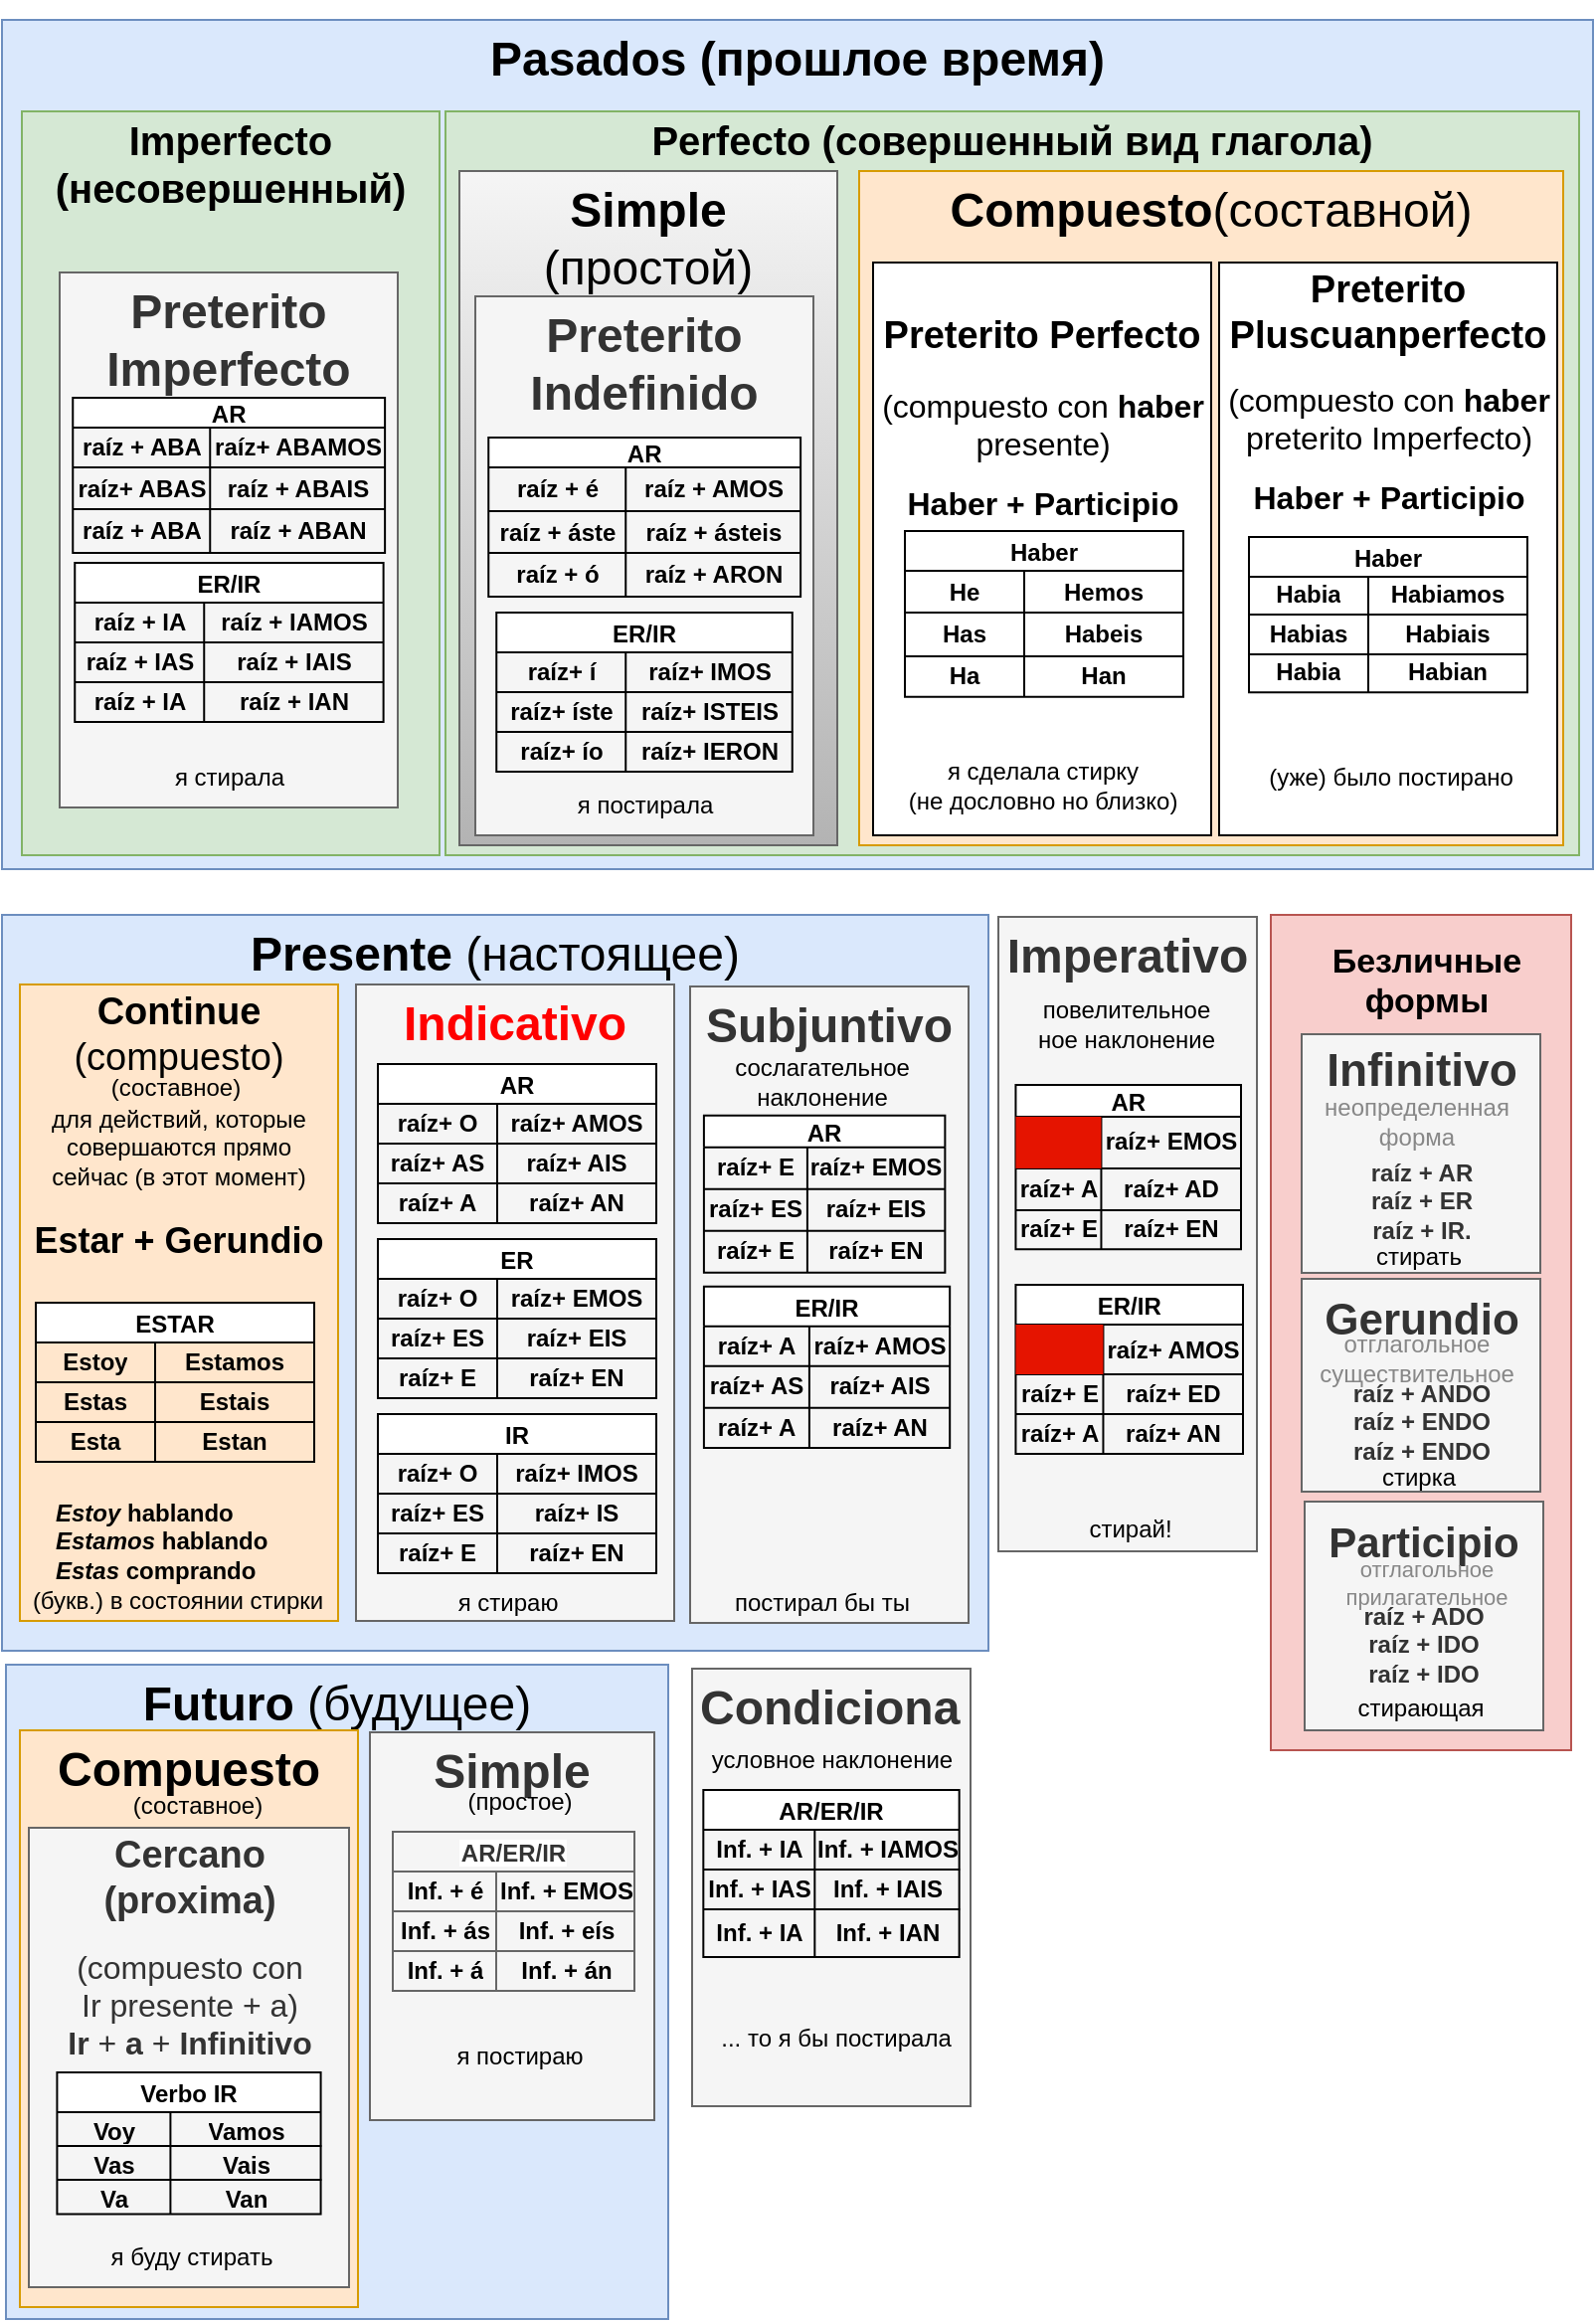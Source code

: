 <mxfile version="22.1.15" type="github">
  <diagram name="Страница 1" id="kYLUtjouHELDo8i-F8S-">
    <mxGraphModel dx="1602" dy="935" grid="1" gridSize="10" guides="1" tooltips="1" connect="1" arrows="1" fold="1" page="1" pageScale="1" pageWidth="827" pageHeight="1169" math="0" shadow="0">
      <root>
        <mxCell id="0" />
        <mxCell id="1" parent="0" />
        <mxCell id="blg7EuB-wjPVDd9vj1YW-481" value="&lt;h1&gt;Futuro &lt;span style=&quot;font-weight: normal;&quot;&gt;(будущее)&lt;/span&gt;&lt;/h1&gt;&lt;div&gt;&lt;br&gt;&lt;/div&gt;&lt;p&gt;&lt;br&gt;&lt;/p&gt;" style="text;html=1;strokeColor=#6c8ebf;fillColor=#dae8fc;spacing=5;spacingTop=-20;whiteSpace=wrap;overflow=hidden;rounded=0;align=center;fontStyle=1" parent="1" vertex="1">
          <mxGeometry x="22" y="837" width="333" height="329" as="geometry" />
        </mxCell>
        <mxCell id="blg7EuB-wjPVDd9vj1YW-557" value="&lt;h1&gt;Simple&lt;br&gt;&lt;/h1&gt;&lt;p&gt;&lt;br&gt;&lt;/p&gt;" style="text;html=1;strokeColor=#666666;fillColor=#f5f5f5;spacing=5;spacingTop=-20;whiteSpace=wrap;overflow=hidden;rounded=0;align=center;fontStyle=1;fontColor=#333333;" parent="1" vertex="1">
          <mxGeometry x="205" y="871" width="143" height="195" as="geometry" />
        </mxCell>
        <mxCell id="blg7EuB-wjPVDd9vj1YW-102" value="&lt;h1&gt;Pasados &lt;span style=&quot;&quot;&gt;(прошлое время)&lt;/span&gt;&lt;br&gt;&lt;/h1&gt;&lt;div&gt;&lt;br&gt;&lt;/div&gt;&lt;p&gt;&lt;br&gt;&lt;/p&gt;" style="text;html=1;strokeColor=#6c8ebf;fillColor=#dae8fc;spacing=5;spacingTop=-20;whiteSpace=wrap;overflow=hidden;rounded=0;align=center;fontStyle=1" parent="1" vertex="1">
          <mxGeometry x="20" y="10" width="800" height="427" as="geometry" />
        </mxCell>
        <mxCell id="blg7EuB-wjPVDd9vj1YW-165" value="&lt;h1 style=&quot;font-size: 20px;&quot;&gt;&lt;font style=&quot;font-size: 20px;&quot;&gt;Perfecto &lt;span style=&quot;&quot;&gt;(совершенный вид глагола)&lt;/span&gt;&lt;br&gt;&lt;/font&gt;&lt;/h1&gt;&lt;p style=&quot;font-size: 20px;&quot;&gt;&lt;font style=&quot;font-size: 20px;&quot;&gt;&lt;br&gt;&lt;/font&gt;&lt;/p&gt;" style="text;html=1;strokeColor=#82b366;fillColor=#d5e8d4;spacing=5;spacingTop=-20;whiteSpace=wrap;overflow=hidden;rounded=0;align=center;container=0;fontStyle=1" parent="1" vertex="1">
          <mxGeometry x="243" y="56" width="570" height="374" as="geometry" />
        </mxCell>
        <mxCell id="blg7EuB-wjPVDd9vj1YW-202" value="&lt;h1&gt;Compuesto&lt;span style=&quot;font-weight: normal;&quot;&gt;(составной)&lt;/span&gt;&lt;br&gt;&lt;/h1&gt;&lt;p&gt;&lt;br&gt;&lt;/p&gt;" style="text;html=1;strokeColor=#d79b00;fillColor=#ffe6cc;spacing=5;spacingTop=-20;whiteSpace=wrap;overflow=hidden;rounded=0;align=center;fontStyle=1" parent="1" vertex="1">
          <mxGeometry x="451" y="86" width="354" height="339" as="geometry" />
        </mxCell>
        <mxCell id="blg7EuB-wjPVDd9vj1YW-134" value="&lt;h1 style=&quot;font-size: 20px;&quot;&gt;&lt;font style=&quot;font-size: 20px;&quot;&gt;Imperfecto&lt;br&gt;&lt;span style=&quot;&quot;&gt;(несовершенный)&lt;/span&gt;&lt;br&gt;&lt;/font&gt;&lt;/h1&gt;&lt;p style=&quot;font-size: 20px;&quot;&gt;&lt;font style=&quot;font-size: 20px;&quot;&gt;&lt;br&gt;&lt;/font&gt;&lt;/p&gt;" style="text;html=1;strokeColor=#82b366;fillColor=#d5e8d4;spacing=5;spacingTop=-20;whiteSpace=wrap;overflow=hidden;rounded=0;align=center;container=0;fontStyle=1" parent="1" vertex="1">
          <mxGeometry x="30" y="56" width="210" height="374" as="geometry" />
        </mxCell>
        <mxCell id="blg7EuB-wjPVDd9vj1YW-201" value="&lt;h1&gt;Simple&lt;span style=&quot;&quot;&gt;&lt;/span&gt;&lt;br&gt;&lt;span style=&quot;font-weight: normal;&quot;&gt;(простой)&lt;br&gt;&lt;/span&gt;&lt;/h1&gt;&lt;p&gt;&lt;br&gt;&lt;/p&gt;" style="text;html=1;spacing=5;spacingTop=-20;whiteSpace=wrap;overflow=hidden;rounded=0;align=center;fontStyle=1;fillColor=#f5f5f5;strokeColor=#666666;gradientColor=#b3b3b3;" parent="1" vertex="1">
          <mxGeometry x="250" y="86" width="190" height="339" as="geometry" />
        </mxCell>
        <mxCell id="blg7EuB-wjPVDd9vj1YW-203" value="" style="group;fontStyle=1" parent="1" vertex="1" connectable="0">
          <mxGeometry x="49" y="137" width="170" height="269" as="geometry" />
        </mxCell>
        <mxCell id="blg7EuB-wjPVDd9vj1YW-167" value="&lt;h1&gt;Preterito Imperfecto&lt;br&gt;&lt;/h1&gt;&lt;p&gt;&lt;br&gt;&lt;/p&gt;" style="text;html=1;strokeColor=#666666;fillColor=#f5f5f5;spacing=5;spacingTop=-20;whiteSpace=wrap;overflow=hidden;rounded=0;fontColor=#333333;align=center;fontStyle=1" parent="blg7EuB-wjPVDd9vj1YW-203" vertex="1">
          <mxGeometry width="170" height="269" as="geometry" />
        </mxCell>
        <mxCell id="blg7EuB-wjPVDd9vj1YW-168" value="AR" style="shape=table;startSize=15;container=1;collapsible=0;childLayout=tableLayout;fontStyle=1" parent="blg7EuB-wjPVDd9vj1YW-203" vertex="1">
          <mxGeometry x="6.625" y="63" width="156.929" height="78" as="geometry" />
        </mxCell>
        <mxCell id="blg7EuB-wjPVDd9vj1YW-169" value="" style="shape=tableRow;horizontal=0;startSize=0;swimlaneHead=0;swimlaneBody=0;strokeColor=inherit;top=0;left=0;bottom=0;right=0;collapsible=0;dropTarget=0;fillColor=none;points=[[0,0.5],[1,0.5]];portConstraint=eastwest;fontStyle=1" parent="blg7EuB-wjPVDd9vj1YW-168" vertex="1">
          <mxGeometry y="15" width="156.929" height="20" as="geometry" />
        </mxCell>
        <mxCell id="blg7EuB-wjPVDd9vj1YW-170" value="raíz + &lt;span&gt;ABA&lt;/span&gt;" style="shape=partialRectangle;html=1;whiteSpace=wrap;connectable=0;strokeColor=inherit;overflow=hidden;fillColor=none;top=0;left=0;bottom=0;right=0;pointerEvents=1;fontStyle=1" parent="blg7EuB-wjPVDd9vj1YW-169" vertex="1">
          <mxGeometry width="69" height="20" as="geometry">
            <mxRectangle width="69" height="20" as="alternateBounds" />
          </mxGeometry>
        </mxCell>
        <mxCell id="blg7EuB-wjPVDd9vj1YW-171" value="raíz+ &lt;span&gt;ABAMOS&lt;/span&gt;" style="shape=partialRectangle;html=1;whiteSpace=wrap;connectable=0;strokeColor=inherit;overflow=hidden;fillColor=none;top=0;left=0;bottom=0;right=0;pointerEvents=1;fontStyle=1" parent="blg7EuB-wjPVDd9vj1YW-169" vertex="1">
          <mxGeometry x="69" width="88" height="20" as="geometry">
            <mxRectangle width="88" height="20" as="alternateBounds" />
          </mxGeometry>
        </mxCell>
        <mxCell id="blg7EuB-wjPVDd9vj1YW-172" value="" style="shape=tableRow;horizontal=0;startSize=0;swimlaneHead=0;swimlaneBody=0;strokeColor=inherit;top=0;left=0;bottom=0;right=0;collapsible=0;dropTarget=0;fillColor=none;points=[[0,0.5],[1,0.5]];portConstraint=eastwest;fontStyle=1" parent="blg7EuB-wjPVDd9vj1YW-168" vertex="1">
          <mxGeometry y="35" width="156.929" height="21" as="geometry" />
        </mxCell>
        <mxCell id="blg7EuB-wjPVDd9vj1YW-173" value="raíz+&lt;span&gt; ABAS&lt;/span&gt;" style="shape=partialRectangle;html=1;whiteSpace=wrap;connectable=0;strokeColor=inherit;overflow=hidden;fillColor=none;top=0;left=0;bottom=0;right=0;pointerEvents=1;fontStyle=1" parent="blg7EuB-wjPVDd9vj1YW-172" vertex="1">
          <mxGeometry width="69" height="21" as="geometry">
            <mxRectangle width="69" height="21" as="alternateBounds" />
          </mxGeometry>
        </mxCell>
        <mxCell id="blg7EuB-wjPVDd9vj1YW-174" value="raíz + &lt;span&gt;ABAIS&lt;/span&gt;" style="shape=partialRectangle;html=1;whiteSpace=wrap;connectable=0;strokeColor=inherit;overflow=hidden;fillColor=none;top=0;left=0;bottom=0;right=0;pointerEvents=1;fontStyle=1" parent="blg7EuB-wjPVDd9vj1YW-172" vertex="1">
          <mxGeometry x="69" width="88" height="21" as="geometry">
            <mxRectangle width="88" height="21" as="alternateBounds" />
          </mxGeometry>
        </mxCell>
        <mxCell id="blg7EuB-wjPVDd9vj1YW-175" value="" style="shape=tableRow;horizontal=0;startSize=0;swimlaneHead=0;swimlaneBody=0;strokeColor=inherit;top=0;left=0;bottom=0;right=0;collapsible=0;dropTarget=0;fillColor=none;points=[[0,0.5],[1,0.5]];portConstraint=eastwest;fontStyle=1" parent="blg7EuB-wjPVDd9vj1YW-168" vertex="1">
          <mxGeometry y="56" width="156.929" height="22" as="geometry" />
        </mxCell>
        <mxCell id="blg7EuB-wjPVDd9vj1YW-176" value="raíz + &lt;span&gt;ABA&lt;/span&gt;" style="shape=partialRectangle;html=1;whiteSpace=wrap;connectable=0;strokeColor=inherit;overflow=hidden;fillColor=none;top=0;left=0;bottom=0;right=0;pointerEvents=1;fontStyle=1" parent="blg7EuB-wjPVDd9vj1YW-175" vertex="1">
          <mxGeometry width="69" height="22" as="geometry">
            <mxRectangle width="69" height="22" as="alternateBounds" />
          </mxGeometry>
        </mxCell>
        <mxCell id="blg7EuB-wjPVDd9vj1YW-177" value="raíz + &lt;span&gt;ABAN&lt;/span&gt;" style="shape=partialRectangle;html=1;whiteSpace=wrap;connectable=0;strokeColor=inherit;overflow=hidden;fillColor=none;top=0;left=0;bottom=0;right=0;pointerEvents=1;fontStyle=1" parent="blg7EuB-wjPVDd9vj1YW-175" vertex="1">
          <mxGeometry x="69" width="88" height="22" as="geometry">
            <mxRectangle width="88" height="22" as="alternateBounds" />
          </mxGeometry>
        </mxCell>
        <mxCell id="blg7EuB-wjPVDd9vj1YW-178" value="ER/IR" style="shape=table;startSize=20;container=1;collapsible=0;childLayout=tableLayout;fontStyle=1" parent="blg7EuB-wjPVDd9vj1YW-203" vertex="1">
          <mxGeometry x="7.625" y="146" width="155.182" height="80" as="geometry" />
        </mxCell>
        <mxCell id="blg7EuB-wjPVDd9vj1YW-179" value="" style="shape=tableRow;horizontal=0;startSize=0;swimlaneHead=0;swimlaneBody=0;strokeColor=inherit;top=0;left=0;bottom=0;right=0;collapsible=0;dropTarget=0;fillColor=none;points=[[0,0.5],[1,0.5]];portConstraint=eastwest;fontStyle=1" parent="blg7EuB-wjPVDd9vj1YW-178" vertex="1">
          <mxGeometry y="20" width="155.182" height="20" as="geometry" />
        </mxCell>
        <mxCell id="blg7EuB-wjPVDd9vj1YW-180" value="raíz + &lt;span&gt;IA&lt;/span&gt;" style="shape=partialRectangle;html=1;whiteSpace=wrap;connectable=0;strokeColor=inherit;overflow=hidden;fillColor=none;top=0;left=0;bottom=0;right=0;pointerEvents=1;fontStyle=1" parent="blg7EuB-wjPVDd9vj1YW-179" vertex="1">
          <mxGeometry width="65" height="20" as="geometry">
            <mxRectangle width="65" height="20" as="alternateBounds" />
          </mxGeometry>
        </mxCell>
        <mxCell id="blg7EuB-wjPVDd9vj1YW-181" value="raíz + &lt;span&gt;IAMOS&lt;/span&gt;" style="shape=partialRectangle;html=1;whiteSpace=wrap;connectable=0;strokeColor=inherit;overflow=hidden;fillColor=none;top=0;left=0;bottom=0;right=0;pointerEvents=1;fontStyle=1" parent="blg7EuB-wjPVDd9vj1YW-179" vertex="1">
          <mxGeometry x="65" width="90" height="20" as="geometry">
            <mxRectangle width="90" height="20" as="alternateBounds" />
          </mxGeometry>
        </mxCell>
        <mxCell id="blg7EuB-wjPVDd9vj1YW-182" value="" style="shape=tableRow;horizontal=0;startSize=0;swimlaneHead=0;swimlaneBody=0;strokeColor=inherit;top=0;left=0;bottom=0;right=0;collapsible=0;dropTarget=0;fillColor=none;points=[[0,0.5],[1,0.5]];portConstraint=eastwest;fontStyle=1" parent="blg7EuB-wjPVDd9vj1YW-178" vertex="1">
          <mxGeometry y="40" width="155.182" height="20" as="geometry" />
        </mxCell>
        <mxCell id="blg7EuB-wjPVDd9vj1YW-183" value="raíz +&lt;span&gt; IAS&lt;/span&gt;" style="shape=partialRectangle;html=1;whiteSpace=wrap;connectable=0;strokeColor=inherit;overflow=hidden;fillColor=none;top=0;left=0;bottom=0;right=0;pointerEvents=1;fontStyle=1" parent="blg7EuB-wjPVDd9vj1YW-182" vertex="1">
          <mxGeometry width="65" height="20" as="geometry">
            <mxRectangle width="65" height="20" as="alternateBounds" />
          </mxGeometry>
        </mxCell>
        <mxCell id="blg7EuB-wjPVDd9vj1YW-184" value="raíz + &lt;span&gt;IAIS&lt;/span&gt;" style="shape=partialRectangle;html=1;whiteSpace=wrap;connectable=0;strokeColor=inherit;overflow=hidden;fillColor=none;top=0;left=0;bottom=0;right=0;pointerEvents=1;fontStyle=1" parent="blg7EuB-wjPVDd9vj1YW-182" vertex="1">
          <mxGeometry x="65" width="90" height="20" as="geometry">
            <mxRectangle width="90" height="20" as="alternateBounds" />
          </mxGeometry>
        </mxCell>
        <mxCell id="blg7EuB-wjPVDd9vj1YW-185" value="" style="shape=tableRow;horizontal=0;startSize=0;swimlaneHead=0;swimlaneBody=0;strokeColor=inherit;top=0;left=0;bottom=0;right=0;collapsible=0;dropTarget=0;fillColor=none;points=[[0,0.5],[1,0.5]];portConstraint=eastwest;fontStyle=1" parent="blg7EuB-wjPVDd9vj1YW-178" vertex="1">
          <mxGeometry y="60" width="155.182" height="20" as="geometry" />
        </mxCell>
        <mxCell id="blg7EuB-wjPVDd9vj1YW-186" value="raíz + &lt;span&gt;IA&lt;/span&gt;" style="shape=partialRectangle;html=1;whiteSpace=wrap;connectable=0;strokeColor=inherit;overflow=hidden;fillColor=none;top=0;left=0;bottom=0;right=0;pointerEvents=1;fontStyle=1" parent="blg7EuB-wjPVDd9vj1YW-185" vertex="1">
          <mxGeometry width="65" height="20" as="geometry">
            <mxRectangle width="65" height="20" as="alternateBounds" />
          </mxGeometry>
        </mxCell>
        <mxCell id="blg7EuB-wjPVDd9vj1YW-187" value="raíz + &lt;span&gt;IAN&lt;/span&gt;" style="shape=partialRectangle;html=1;whiteSpace=wrap;connectable=0;strokeColor=inherit;overflow=hidden;fillColor=none;top=0;left=0;bottom=0;right=0;pointerEvents=1;fontStyle=1" parent="blg7EuB-wjPVDd9vj1YW-185" vertex="1">
          <mxGeometry x="65" width="90" height="20" as="geometry">
            <mxRectangle width="90" height="20" as="alternateBounds" />
          </mxGeometry>
        </mxCell>
        <mxCell id="1Wzkb7lBJXOSKbByhTk2-5" value="я стирала" style="text;html=1;align=center;verticalAlign=middle;resizable=0;points=[];autosize=1;strokeColor=none;fillColor=none;" vertex="1" parent="blg7EuB-wjPVDd9vj1YW-203">
          <mxGeometry x="45" y="239" width="80" height="30" as="geometry" />
        </mxCell>
        <mxCell id="blg7EuB-wjPVDd9vj1YW-204" value="" style="group;fontStyle=1" parent="1" vertex="1" connectable="0">
          <mxGeometry x="258" y="149" width="170" height="275" as="geometry" />
        </mxCell>
        <mxCell id="blg7EuB-wjPVDd9vj1YW-205" value="&lt;h1&gt;Preterito Indefinido&lt;br&gt;&lt;/h1&gt;&lt;p&gt;&lt;br&gt;&lt;/p&gt;" style="text;html=1;strokeColor=#666666;fillColor=#f5f5f5;spacing=5;spacingTop=-20;whiteSpace=wrap;overflow=hidden;rounded=0;fontColor=#333333;align=center;fontStyle=1" parent="blg7EuB-wjPVDd9vj1YW-204" vertex="1">
          <mxGeometry width="170" height="271" as="geometry" />
        </mxCell>
        <mxCell id="blg7EuB-wjPVDd9vj1YW-206" value="AR" style="shape=table;startSize=15;container=1;collapsible=0;childLayout=tableLayout;fontStyle=1" parent="blg7EuB-wjPVDd9vj1YW-204" vertex="1">
          <mxGeometry x="6.625" y="71" width="156.929" height="80" as="geometry" />
        </mxCell>
        <mxCell id="blg7EuB-wjPVDd9vj1YW-207" value="" style="shape=tableRow;horizontal=0;startSize=0;swimlaneHead=0;swimlaneBody=0;strokeColor=inherit;top=0;left=0;bottom=0;right=0;collapsible=0;dropTarget=0;fillColor=none;points=[[0,0.5],[1,0.5]];portConstraint=eastwest;fontStyle=1" parent="blg7EuB-wjPVDd9vj1YW-206" vertex="1">
          <mxGeometry y="15" width="156.929" height="22" as="geometry" />
        </mxCell>
        <mxCell id="blg7EuB-wjPVDd9vj1YW-208" value="raíz + é" style="shape=partialRectangle;html=1;whiteSpace=wrap;connectable=0;strokeColor=inherit;overflow=hidden;fillColor=none;top=0;left=0;bottom=0;right=0;pointerEvents=1;fontStyle=1" parent="blg7EuB-wjPVDd9vj1YW-207" vertex="1">
          <mxGeometry width="69" height="22" as="geometry">
            <mxRectangle width="69" height="22" as="alternateBounds" />
          </mxGeometry>
        </mxCell>
        <mxCell id="blg7EuB-wjPVDd9vj1YW-209" value="raíz + &lt;span&gt;AMOS&lt;/span&gt;" style="shape=partialRectangle;html=1;whiteSpace=wrap;connectable=0;strokeColor=inherit;overflow=hidden;fillColor=none;top=0;left=0;bottom=0;right=0;pointerEvents=1;fontStyle=1" parent="blg7EuB-wjPVDd9vj1YW-207" vertex="1">
          <mxGeometry x="69" width="88" height="22" as="geometry">
            <mxRectangle width="88" height="22" as="alternateBounds" />
          </mxGeometry>
        </mxCell>
        <mxCell id="blg7EuB-wjPVDd9vj1YW-210" value="" style="shape=tableRow;horizontal=0;startSize=0;swimlaneHead=0;swimlaneBody=0;strokeColor=inherit;top=0;left=0;bottom=0;right=0;collapsible=0;dropTarget=0;fillColor=none;points=[[0,0.5],[1,0.5]];portConstraint=eastwest;fontStyle=1" parent="blg7EuB-wjPVDd9vj1YW-206" vertex="1">
          <mxGeometry y="37" width="156.929" height="21" as="geometry" />
        </mxCell>
        <mxCell id="blg7EuB-wjPVDd9vj1YW-211" value="raíz +&lt;span&gt; áste&lt;br&gt;&lt;/span&gt;" style="shape=partialRectangle;html=1;whiteSpace=wrap;connectable=0;strokeColor=inherit;overflow=hidden;fillColor=none;top=0;left=0;bottom=0;right=0;pointerEvents=1;fontStyle=1" parent="blg7EuB-wjPVDd9vj1YW-210" vertex="1">
          <mxGeometry width="69" height="21" as="geometry">
            <mxRectangle width="69" height="21" as="alternateBounds" />
          </mxGeometry>
        </mxCell>
        <mxCell id="blg7EuB-wjPVDd9vj1YW-212" value="raíz +&amp;nbsp;ásteis" style="shape=partialRectangle;html=1;whiteSpace=wrap;connectable=0;strokeColor=inherit;overflow=hidden;fillColor=none;top=0;left=0;bottom=0;right=0;pointerEvents=1;fontStyle=1" parent="blg7EuB-wjPVDd9vj1YW-210" vertex="1">
          <mxGeometry x="69" width="88" height="21" as="geometry">
            <mxRectangle width="88" height="21" as="alternateBounds" />
          </mxGeometry>
        </mxCell>
        <mxCell id="blg7EuB-wjPVDd9vj1YW-213" value="" style="shape=tableRow;horizontal=0;startSize=0;swimlaneHead=0;swimlaneBody=0;strokeColor=inherit;top=0;left=0;bottom=0;right=0;collapsible=0;dropTarget=0;fillColor=none;points=[[0,0.5],[1,0.5]];portConstraint=eastwest;fontStyle=1" parent="blg7EuB-wjPVDd9vj1YW-206" vertex="1">
          <mxGeometry y="58" width="156.929" height="22" as="geometry" />
        </mxCell>
        <mxCell id="blg7EuB-wjPVDd9vj1YW-214" value="raíz +&amp;nbsp;ó" style="shape=partialRectangle;html=1;whiteSpace=wrap;connectable=0;strokeColor=inherit;overflow=hidden;fillColor=none;top=0;left=0;bottom=0;right=0;pointerEvents=1;fontStyle=1" parent="blg7EuB-wjPVDd9vj1YW-213" vertex="1">
          <mxGeometry width="69" height="22" as="geometry">
            <mxRectangle width="69" height="22" as="alternateBounds" />
          </mxGeometry>
        </mxCell>
        <mxCell id="blg7EuB-wjPVDd9vj1YW-215" value="raíz + &lt;span&gt;ARON&lt;/span&gt;" style="shape=partialRectangle;html=1;whiteSpace=wrap;connectable=0;strokeColor=inherit;overflow=hidden;fillColor=none;top=0;left=0;bottom=0;right=0;pointerEvents=1;fontStyle=1" parent="blg7EuB-wjPVDd9vj1YW-213" vertex="1">
          <mxGeometry x="69" width="88" height="22" as="geometry">
            <mxRectangle width="88" height="22" as="alternateBounds" />
          </mxGeometry>
        </mxCell>
        <mxCell id="blg7EuB-wjPVDd9vj1YW-216" value="ER/IR" style="shape=table;startSize=20;container=1;collapsible=0;childLayout=tableLayout;fontStyle=1" parent="blg7EuB-wjPVDd9vj1YW-204" vertex="1">
          <mxGeometry x="10.625" y="159" width="148.75" height="80" as="geometry" />
        </mxCell>
        <mxCell id="blg7EuB-wjPVDd9vj1YW-217" value="" style="shape=tableRow;horizontal=0;startSize=0;swimlaneHead=0;swimlaneBody=0;strokeColor=inherit;top=0;left=0;bottom=0;right=0;collapsible=0;dropTarget=0;fillColor=none;points=[[0,0.5],[1,0.5]];portConstraint=eastwest;fontStyle=1" parent="blg7EuB-wjPVDd9vj1YW-216" vertex="1">
          <mxGeometry y="20" width="148.75" height="20" as="geometry" />
        </mxCell>
        <mxCell id="blg7EuB-wjPVDd9vj1YW-218" value="raíz+&amp;nbsp;í" style="shape=partialRectangle;html=1;whiteSpace=wrap;connectable=0;strokeColor=inherit;overflow=hidden;fillColor=none;top=0;left=0;bottom=0;right=0;pointerEvents=1;fontStyle=1" parent="blg7EuB-wjPVDd9vj1YW-217" vertex="1">
          <mxGeometry width="65" height="20" as="geometry">
            <mxRectangle width="65" height="20" as="alternateBounds" />
          </mxGeometry>
        </mxCell>
        <mxCell id="blg7EuB-wjPVDd9vj1YW-219" value="raíz+ &lt;span&gt;IMOS&lt;/span&gt;" style="shape=partialRectangle;html=1;whiteSpace=wrap;connectable=0;strokeColor=inherit;overflow=hidden;fillColor=none;top=0;left=0;bottom=0;right=0;pointerEvents=1;fontStyle=1" parent="blg7EuB-wjPVDd9vj1YW-217" vertex="1">
          <mxGeometry x="65" width="84" height="20" as="geometry">
            <mxRectangle width="84" height="20" as="alternateBounds" />
          </mxGeometry>
        </mxCell>
        <mxCell id="blg7EuB-wjPVDd9vj1YW-220" value="" style="shape=tableRow;horizontal=0;startSize=0;swimlaneHead=0;swimlaneBody=0;strokeColor=inherit;top=0;left=0;bottom=0;right=0;collapsible=0;dropTarget=0;fillColor=none;points=[[0,0.5],[1,0.5]];portConstraint=eastwest;fontStyle=1" parent="blg7EuB-wjPVDd9vj1YW-216" vertex="1">
          <mxGeometry y="40" width="148.75" height="20" as="geometry" />
        </mxCell>
        <mxCell id="blg7EuB-wjPVDd9vj1YW-221" value="raíz+&lt;span&gt; íste&lt;br&gt;&lt;/span&gt;" style="shape=partialRectangle;html=1;whiteSpace=wrap;connectable=0;strokeColor=inherit;overflow=hidden;fillColor=none;top=0;left=0;bottom=0;right=0;pointerEvents=1;fontStyle=1" parent="blg7EuB-wjPVDd9vj1YW-220" vertex="1">
          <mxGeometry width="65" height="20" as="geometry">
            <mxRectangle width="65" height="20" as="alternateBounds" />
          </mxGeometry>
        </mxCell>
        <mxCell id="blg7EuB-wjPVDd9vj1YW-222" value="raíz+ &lt;span&gt;ISTEIS&lt;/span&gt;" style="shape=partialRectangle;html=1;whiteSpace=wrap;connectable=0;strokeColor=inherit;overflow=hidden;fillColor=none;top=0;left=0;bottom=0;right=0;pointerEvents=1;fontStyle=1" parent="blg7EuB-wjPVDd9vj1YW-220" vertex="1">
          <mxGeometry x="65" width="84" height="20" as="geometry">
            <mxRectangle width="84" height="20" as="alternateBounds" />
          </mxGeometry>
        </mxCell>
        <mxCell id="blg7EuB-wjPVDd9vj1YW-223" value="" style="shape=tableRow;horizontal=0;startSize=0;swimlaneHead=0;swimlaneBody=0;strokeColor=inherit;top=0;left=0;bottom=0;right=0;collapsible=0;dropTarget=0;fillColor=none;points=[[0,0.5],[1,0.5]];portConstraint=eastwest;fontStyle=1" parent="blg7EuB-wjPVDd9vj1YW-216" vertex="1">
          <mxGeometry y="60" width="148.75" height="20" as="geometry" />
        </mxCell>
        <mxCell id="blg7EuB-wjPVDd9vj1YW-224" value="raíz+&amp;nbsp;ío" style="shape=partialRectangle;html=1;whiteSpace=wrap;connectable=0;strokeColor=inherit;overflow=hidden;fillColor=none;top=0;left=0;bottom=0;right=0;pointerEvents=1;fontStyle=1" parent="blg7EuB-wjPVDd9vj1YW-223" vertex="1">
          <mxGeometry width="65" height="20" as="geometry">
            <mxRectangle width="65" height="20" as="alternateBounds" />
          </mxGeometry>
        </mxCell>
        <mxCell id="blg7EuB-wjPVDd9vj1YW-225" value="raíz+ &lt;span&gt;IERON&lt;/span&gt;" style="shape=partialRectangle;html=1;whiteSpace=wrap;connectable=0;strokeColor=inherit;overflow=hidden;fillColor=none;top=0;left=0;bottom=0;right=0;pointerEvents=1;fontStyle=1" parent="blg7EuB-wjPVDd9vj1YW-223" vertex="1">
          <mxGeometry x="65" width="84" height="20" as="geometry">
            <mxRectangle width="84" height="20" as="alternateBounds" />
          </mxGeometry>
        </mxCell>
        <mxCell id="1Wzkb7lBJXOSKbByhTk2-29" value="я постирала" style="text;html=1;align=center;verticalAlign=middle;resizable=0;points=[];autosize=1;strokeColor=none;fillColor=none;" vertex="1" parent="blg7EuB-wjPVDd9vj1YW-204">
          <mxGeometry x="40" y="241" width="90" height="30" as="geometry" />
        </mxCell>
        <mxCell id="blg7EuB-wjPVDd9vj1YW-584" value="AR/ER/IR" style="shape=table;startSize=20;container=1;collapsible=0;childLayout=tableLayout;fontStyle=1;labelBackgroundColor=default;fillColor=#f5f5f5;fontColor=#333333;strokeColor=#666666;" parent="1" vertex="1">
          <mxGeometry x="216.5" y="921" width="121.5" height="80" as="geometry" />
        </mxCell>
        <mxCell id="blg7EuB-wjPVDd9vj1YW-585" value="" style="shape=tableRow;horizontal=0;startSize=0;swimlaneHead=0;swimlaneBody=0;strokeColor=inherit;top=0;left=0;bottom=0;right=0;collapsible=0;dropTarget=0;fillColor=none;points=[[0,0.5],[1,0.5]];portConstraint=eastwest;fontStyle=1" parent="blg7EuB-wjPVDd9vj1YW-584" vertex="1">
          <mxGeometry y="20" width="121.5" height="20" as="geometry" />
        </mxCell>
        <mxCell id="blg7EuB-wjPVDd9vj1YW-586" value="Inf. + é" style="shape=partialRectangle;html=1;whiteSpace=wrap;connectable=0;strokeColor=inherit;overflow=hidden;fillColor=none;top=0;left=0;bottom=0;right=0;pointerEvents=1;fontStyle=1" parent="blg7EuB-wjPVDd9vj1YW-585" vertex="1">
          <mxGeometry width="52" height="20" as="geometry">
            <mxRectangle width="52" height="20" as="alternateBounds" />
          </mxGeometry>
        </mxCell>
        <mxCell id="blg7EuB-wjPVDd9vj1YW-587" value="Inf. +&lt;span&gt; EMOS&lt;/span&gt;" style="shape=partialRectangle;html=1;whiteSpace=wrap;connectable=0;strokeColor=inherit;overflow=hidden;fillColor=none;top=0;left=0;bottom=0;right=0;pointerEvents=1;fontStyle=1" parent="blg7EuB-wjPVDd9vj1YW-585" vertex="1">
          <mxGeometry x="52" width="70" height="20" as="geometry">
            <mxRectangle width="70" height="20" as="alternateBounds" />
          </mxGeometry>
        </mxCell>
        <mxCell id="blg7EuB-wjPVDd9vj1YW-588" value="" style="shape=tableRow;horizontal=0;startSize=0;swimlaneHead=0;swimlaneBody=0;strokeColor=inherit;top=0;left=0;bottom=0;right=0;collapsible=0;dropTarget=0;fillColor=none;points=[[0,0.5],[1,0.5]];portConstraint=eastwest;fontStyle=1" parent="blg7EuB-wjPVDd9vj1YW-584" vertex="1">
          <mxGeometry y="40" width="121.5" height="20" as="geometry" />
        </mxCell>
        <mxCell id="blg7EuB-wjPVDd9vj1YW-589" value="Inf. +&lt;span&gt; ás&lt;br&gt;&lt;/span&gt;" style="shape=partialRectangle;html=1;whiteSpace=wrap;connectable=0;strokeColor=inherit;overflow=hidden;fillColor=none;top=0;left=0;bottom=0;right=0;pointerEvents=1;fontStyle=1" parent="blg7EuB-wjPVDd9vj1YW-588" vertex="1">
          <mxGeometry width="52" height="20" as="geometry">
            <mxRectangle width="52" height="20" as="alternateBounds" />
          </mxGeometry>
        </mxCell>
        <mxCell id="blg7EuB-wjPVDd9vj1YW-590" value="Inf. +&lt;span&gt; eís&lt;br&gt;&lt;/span&gt;" style="shape=partialRectangle;html=1;whiteSpace=wrap;connectable=0;strokeColor=inherit;overflow=hidden;fillColor=none;top=0;left=0;bottom=0;right=0;pointerEvents=1;fontStyle=1" parent="blg7EuB-wjPVDd9vj1YW-588" vertex="1">
          <mxGeometry x="52" width="70" height="20" as="geometry">
            <mxRectangle width="70" height="20" as="alternateBounds" />
          </mxGeometry>
        </mxCell>
        <mxCell id="blg7EuB-wjPVDd9vj1YW-591" value="" style="shape=tableRow;horizontal=0;startSize=0;swimlaneHead=0;swimlaneBody=0;strokeColor=inherit;top=0;left=0;bottom=0;right=0;collapsible=0;dropTarget=0;fillColor=none;points=[[0,0.5],[1,0.5]];portConstraint=eastwest;fontStyle=1" parent="blg7EuB-wjPVDd9vj1YW-584" vertex="1">
          <mxGeometry y="60" width="121.5" height="20" as="geometry" />
        </mxCell>
        <mxCell id="blg7EuB-wjPVDd9vj1YW-592" value="Inf. +&lt;span&gt; á&lt;br&gt;&lt;/span&gt;" style="shape=partialRectangle;html=1;whiteSpace=wrap;connectable=0;strokeColor=inherit;overflow=hidden;fillColor=none;top=0;left=0;bottom=0;right=0;pointerEvents=1;fontStyle=1" parent="blg7EuB-wjPVDd9vj1YW-591" vertex="1">
          <mxGeometry width="52" height="20" as="geometry">
            <mxRectangle width="52" height="20" as="alternateBounds" />
          </mxGeometry>
        </mxCell>
        <mxCell id="blg7EuB-wjPVDd9vj1YW-593" value="Inf. +&lt;span&gt; án&lt;br&gt;&lt;/span&gt;" style="shape=partialRectangle;html=1;whiteSpace=wrap;connectable=0;strokeColor=inherit;overflow=hidden;fillColor=none;top=0;left=0;bottom=0;right=0;pointerEvents=1;fontStyle=1" parent="blg7EuB-wjPVDd9vj1YW-591" vertex="1">
          <mxGeometry x="52" width="70" height="20" as="geometry">
            <mxRectangle width="70" height="20" as="alternateBounds" />
          </mxGeometry>
        </mxCell>
        <mxCell id="blg7EuB-wjPVDd9vj1YW-654" value="" style="group;fontStyle=1" parent="1" vertex="1" connectable="0">
          <mxGeometry x="521" y="460" width="135.86" height="322" as="geometry" />
        </mxCell>
        <mxCell id="blg7EuB-wjPVDd9vj1YW-633" value="&lt;h1&gt;Imperativo&lt;br&gt;&lt;/h1&gt;&lt;p&gt;&lt;br&gt;&lt;/p&gt;" style="text;html=1;strokeColor=#666666;fillColor=#f5f5f5;spacing=5;spacingTop=-20;whiteSpace=wrap;overflow=hidden;rounded=0;fontColor=#333333;align=center;fontStyle=1" parent="blg7EuB-wjPVDd9vj1YW-654" vertex="1">
          <mxGeometry y="1" width="130" height="319" as="geometry" />
        </mxCell>
        <mxCell id="blg7EuB-wjPVDd9vj1YW-634" value="AR" style="shape=table;startSize=16;container=1;collapsible=0;childLayout=tableLayout;fontStyle=1" parent="blg7EuB-wjPVDd9vj1YW-654" vertex="1">
          <mxGeometry x="8.72" y="85.47" width="113.283" height="82.65" as="geometry" />
        </mxCell>
        <mxCell id="blg7EuB-wjPVDd9vj1YW-635" value="" style="shape=tableRow;horizontal=0;startSize=0;swimlaneHead=0;swimlaneBody=0;strokeColor=inherit;top=0;left=0;bottom=0;right=0;collapsible=0;dropTarget=0;fillColor=none;points=[[0,0.5],[1,0.5]];portConstraint=eastwest;fontStyle=1" parent="blg7EuB-wjPVDd9vj1YW-634" vertex="1">
          <mxGeometry y="16" width="113.283" height="26" as="geometry" />
        </mxCell>
        <mxCell id="blg7EuB-wjPVDd9vj1YW-636" value="" style="shape=partialRectangle;html=1;whiteSpace=wrap;connectable=0;strokeColor=#B20000;overflow=hidden;fillColor=#e51400;top=0;left=0;bottom=0;right=0;pointerEvents=1;fontColor=#ffffff;fontStyle=1" parent="blg7EuB-wjPVDd9vj1YW-635" vertex="1">
          <mxGeometry width="43" height="26" as="geometry">
            <mxRectangle width="43" height="26" as="alternateBounds" />
          </mxGeometry>
        </mxCell>
        <mxCell id="blg7EuB-wjPVDd9vj1YW-637" value="raíz+ &lt;span&gt;EMOS&lt;/span&gt;" style="shape=partialRectangle;html=1;whiteSpace=wrap;connectable=0;strokeColor=inherit;overflow=hidden;fillColor=none;top=0;left=0;bottom=0;right=0;pointerEvents=1;fontStyle=1" parent="blg7EuB-wjPVDd9vj1YW-635" vertex="1">
          <mxGeometry x="43" width="70" height="26" as="geometry">
            <mxRectangle width="70" height="26" as="alternateBounds" />
          </mxGeometry>
        </mxCell>
        <mxCell id="blg7EuB-wjPVDd9vj1YW-638" value="" style="shape=tableRow;horizontal=0;startSize=0;swimlaneHead=0;swimlaneBody=0;strokeColor=inherit;top=0;left=0;bottom=0;right=0;collapsible=0;dropTarget=0;fillColor=none;points=[[0,0.5],[1,0.5]];portConstraint=eastwest;fontStyle=1" parent="blg7EuB-wjPVDd9vj1YW-634" vertex="1">
          <mxGeometry y="42" width="113.283" height="21" as="geometry" />
        </mxCell>
        <mxCell id="blg7EuB-wjPVDd9vj1YW-639" value="raíz+&lt;span&gt; A&lt;/span&gt;" style="shape=partialRectangle;html=1;whiteSpace=wrap;connectable=0;strokeColor=inherit;overflow=hidden;fillColor=none;top=0;left=0;bottom=0;right=0;pointerEvents=1;fontStyle=1" parent="blg7EuB-wjPVDd9vj1YW-638" vertex="1">
          <mxGeometry width="43" height="21" as="geometry">
            <mxRectangle width="43" height="21" as="alternateBounds" />
          </mxGeometry>
        </mxCell>
        <mxCell id="blg7EuB-wjPVDd9vj1YW-640" value="raíz+ &lt;span&gt;AD&lt;/span&gt;" style="shape=partialRectangle;html=1;whiteSpace=wrap;connectable=0;strokeColor=inherit;overflow=hidden;fillColor=none;top=0;left=0;bottom=0;right=0;pointerEvents=1;fontStyle=1" parent="blg7EuB-wjPVDd9vj1YW-638" vertex="1">
          <mxGeometry x="43" width="70" height="21" as="geometry">
            <mxRectangle width="70" height="21" as="alternateBounds" />
          </mxGeometry>
        </mxCell>
        <mxCell id="blg7EuB-wjPVDd9vj1YW-641" value="" style="shape=tableRow;horizontal=0;startSize=0;swimlaneHead=0;swimlaneBody=0;strokeColor=inherit;top=0;left=0;bottom=0;right=0;collapsible=0;dropTarget=0;fillColor=none;points=[[0,0.5],[1,0.5]];portConstraint=eastwest;fontStyle=1" parent="blg7EuB-wjPVDd9vj1YW-634" vertex="1">
          <mxGeometry y="63" width="113.283" height="20" as="geometry" />
        </mxCell>
        <mxCell id="blg7EuB-wjPVDd9vj1YW-642" value="raíz+ &lt;span&gt;E&lt;/span&gt;" style="shape=partialRectangle;html=1;whiteSpace=wrap;connectable=0;strokeColor=inherit;overflow=hidden;fillColor=none;top=0;left=0;bottom=0;right=0;pointerEvents=1;fontStyle=1" parent="blg7EuB-wjPVDd9vj1YW-641" vertex="1">
          <mxGeometry width="43" height="20" as="geometry">
            <mxRectangle width="43" height="20" as="alternateBounds" />
          </mxGeometry>
        </mxCell>
        <mxCell id="blg7EuB-wjPVDd9vj1YW-643" value="raíz+ &lt;span&gt;EN&lt;/span&gt;" style="shape=partialRectangle;html=1;whiteSpace=wrap;connectable=0;strokeColor=inherit;overflow=hidden;fillColor=none;top=0;left=0;bottom=0;right=0;pointerEvents=1;fontStyle=1" parent="blg7EuB-wjPVDd9vj1YW-641" vertex="1">
          <mxGeometry x="43" width="70" height="20" as="geometry">
            <mxRectangle width="70" height="20" as="alternateBounds" />
          </mxGeometry>
        </mxCell>
        <mxCell id="blg7EuB-wjPVDd9vj1YW-644" value="ER/IR" style="shape=table;startSize=20;container=1;collapsible=0;childLayout=tableLayout;fontStyle=1" parent="blg7EuB-wjPVDd9vj1YW-654" vertex="1">
          <mxGeometry x="8.72" y="186" width="114.28" height="85.06" as="geometry" />
        </mxCell>
        <mxCell id="blg7EuB-wjPVDd9vj1YW-645" value="" style="shape=tableRow;horizontal=0;startSize=0;swimlaneHead=0;swimlaneBody=0;strokeColor=inherit;top=0;left=0;bottom=0;right=0;collapsible=0;dropTarget=0;fillColor=none;points=[[0,0.5],[1,0.5]];portConstraint=eastwest;fontStyle=1" parent="blg7EuB-wjPVDd9vj1YW-644" vertex="1">
          <mxGeometry y="20" width="114.28" height="25" as="geometry" />
        </mxCell>
        <mxCell id="blg7EuB-wjPVDd9vj1YW-646" value="" style="shape=partialRectangle;html=1;whiteSpace=wrap;connectable=0;strokeColor=#B20000;overflow=hidden;fillColor=#e51400;top=0;left=0;bottom=0;right=0;pointerEvents=1;fontColor=#ffffff;fontStyle=1" parent="blg7EuB-wjPVDd9vj1YW-645" vertex="1">
          <mxGeometry width="44" height="25" as="geometry">
            <mxRectangle width="44" height="25" as="alternateBounds" />
          </mxGeometry>
        </mxCell>
        <mxCell id="blg7EuB-wjPVDd9vj1YW-647" value="raíz+ &lt;span&gt;AMOS&lt;/span&gt;" style="shape=partialRectangle;html=1;whiteSpace=wrap;connectable=0;strokeColor=inherit;overflow=hidden;fillColor=none;top=0;left=0;bottom=0;right=0;pointerEvents=1;fontStyle=1" parent="blg7EuB-wjPVDd9vj1YW-645" vertex="1">
          <mxGeometry x="44" width="70" height="25" as="geometry">
            <mxRectangle width="70" height="25" as="alternateBounds" />
          </mxGeometry>
        </mxCell>
        <mxCell id="blg7EuB-wjPVDd9vj1YW-648" value="" style="shape=tableRow;horizontal=0;startSize=0;swimlaneHead=0;swimlaneBody=0;strokeColor=inherit;top=0;left=0;bottom=0;right=0;collapsible=0;dropTarget=0;fillColor=none;points=[[0,0.5],[1,0.5]];portConstraint=eastwest;fontStyle=1" parent="blg7EuB-wjPVDd9vj1YW-644" vertex="1">
          <mxGeometry y="45" width="114.28" height="20" as="geometry" />
        </mxCell>
        <mxCell id="blg7EuB-wjPVDd9vj1YW-649" value="raíz+&lt;span&gt; E&lt;/span&gt;" style="shape=partialRectangle;html=1;whiteSpace=wrap;connectable=0;strokeColor=inherit;overflow=hidden;fillColor=none;top=0;left=0;bottom=0;right=0;pointerEvents=1;fontStyle=1" parent="blg7EuB-wjPVDd9vj1YW-648" vertex="1">
          <mxGeometry width="44" height="20" as="geometry">
            <mxRectangle width="44" height="20" as="alternateBounds" />
          </mxGeometry>
        </mxCell>
        <mxCell id="blg7EuB-wjPVDd9vj1YW-650" value="raíz+ &lt;span&gt;ED&lt;/span&gt;" style="shape=partialRectangle;html=1;whiteSpace=wrap;connectable=0;strokeColor=inherit;overflow=hidden;fillColor=none;top=0;left=0;bottom=0;right=0;pointerEvents=1;fontStyle=1" parent="blg7EuB-wjPVDd9vj1YW-648" vertex="1">
          <mxGeometry x="44" width="70" height="20" as="geometry">
            <mxRectangle width="70" height="20" as="alternateBounds" />
          </mxGeometry>
        </mxCell>
        <mxCell id="blg7EuB-wjPVDd9vj1YW-651" value="" style="shape=tableRow;horizontal=0;startSize=0;swimlaneHead=0;swimlaneBody=0;strokeColor=inherit;top=0;left=0;bottom=0;right=0;collapsible=0;dropTarget=0;fillColor=none;points=[[0,0.5],[1,0.5]];portConstraint=eastwest;fontStyle=1" parent="blg7EuB-wjPVDd9vj1YW-644" vertex="1">
          <mxGeometry y="65" width="114.28" height="20" as="geometry" />
        </mxCell>
        <mxCell id="blg7EuB-wjPVDd9vj1YW-652" value="raíz+ &lt;span&gt;A&lt;/span&gt;" style="shape=partialRectangle;html=1;whiteSpace=wrap;connectable=0;strokeColor=inherit;overflow=hidden;fillColor=none;top=0;left=0;bottom=0;right=0;pointerEvents=1;fontStyle=1" parent="blg7EuB-wjPVDd9vj1YW-651" vertex="1">
          <mxGeometry width="44" height="20" as="geometry">
            <mxRectangle width="44" height="20" as="alternateBounds" />
          </mxGeometry>
        </mxCell>
        <mxCell id="blg7EuB-wjPVDd9vj1YW-653" value="raíz+ &lt;span&gt;AN&lt;/span&gt;" style="shape=partialRectangle;html=1;whiteSpace=wrap;connectable=0;strokeColor=inherit;overflow=hidden;fillColor=none;top=0;left=0;bottom=0;right=0;pointerEvents=1;fontStyle=1" parent="blg7EuB-wjPVDd9vj1YW-651" vertex="1">
          <mxGeometry x="44" width="70" height="20" as="geometry">
            <mxRectangle width="70" height="20" as="alternateBounds" />
          </mxGeometry>
        </mxCell>
        <mxCell id="blg7EuB-wjPVDd9vj1YW-754" value="повелительное&lt;br&gt;ное наклонение" style="text;html=1;align=center;verticalAlign=middle;resizable=0;points=[];autosize=1;strokeColor=none;fillColor=none;" parent="blg7EuB-wjPVDd9vj1YW-654" vertex="1">
          <mxGeometry x="8.72" y="35.0" width="110" height="40" as="geometry" />
        </mxCell>
        <mxCell id="1Wzkb7lBJXOSKbByhTk2-38" value="стирай!" style="text;html=1;align=center;verticalAlign=middle;resizable=0;points=[];autosize=1;strokeColor=none;fillColor=none;" vertex="1" parent="blg7EuB-wjPVDd9vj1YW-654">
          <mxGeometry x="31" y="294" width="70" height="30" as="geometry" />
        </mxCell>
        <mxCell id="blg7EuB-wjPVDd9vj1YW-701" value="" style="group;fontStyle=1" parent="1" vertex="1" connectable="0">
          <mxGeometry x="367" y="839" width="144" height="220" as="geometry" />
        </mxCell>
        <mxCell id="blg7EuB-wjPVDd9vj1YW-690" value="&lt;h1&gt;Condicional&lt;/h1&gt;&lt;p&gt;&lt;br&gt;&lt;/p&gt;" style="text;html=1;strokeColor=#666666;fillColor=#f5f5f5;spacing=5;spacingTop=-20;whiteSpace=wrap;overflow=hidden;rounded=0;fontColor=#333333;align=center;fontStyle=1" parent="blg7EuB-wjPVDd9vj1YW-701" vertex="1">
          <mxGeometry width="140" height="220" as="geometry" />
        </mxCell>
        <mxCell id="blg7EuB-wjPVDd9vj1YW-691" value="AR/ER/IR" style="shape=table;startSize=20;container=1;collapsible=0;childLayout=tableLayout;fontStyle=1" parent="blg7EuB-wjPVDd9vj1YW-701" vertex="1">
          <mxGeometry x="5.66" y="61" width="128.672" height="84" as="geometry" />
        </mxCell>
        <mxCell id="blg7EuB-wjPVDd9vj1YW-692" value="" style="shape=tableRow;horizontal=0;startSize=0;swimlaneHead=0;swimlaneBody=0;strokeColor=inherit;top=0;left=0;bottom=0;right=0;collapsible=0;dropTarget=0;fillColor=none;points=[[0,0.5],[1,0.5]];portConstraint=eastwest;fontStyle=1" parent="blg7EuB-wjPVDd9vj1YW-691" vertex="1">
          <mxGeometry y="20" width="128.672" height="20" as="geometry" />
        </mxCell>
        <mxCell id="blg7EuB-wjPVDd9vj1YW-693" value="Inf. + &lt;span&gt;IA&lt;/span&gt;" style="shape=partialRectangle;html=1;whiteSpace=wrap;connectable=0;strokeColor=inherit;overflow=hidden;fillColor=none;top=0;left=0;bottom=0;right=0;pointerEvents=1;fontStyle=1" parent="blg7EuB-wjPVDd9vj1YW-692" vertex="1">
          <mxGeometry width="56" height="20" as="geometry">
            <mxRectangle width="56" height="20" as="alternateBounds" />
          </mxGeometry>
        </mxCell>
        <mxCell id="blg7EuB-wjPVDd9vj1YW-694" value="Inf. +&lt;span&gt; IAMOS&lt;/span&gt;" style="shape=partialRectangle;html=1;whiteSpace=wrap;connectable=0;strokeColor=inherit;overflow=hidden;fillColor=none;top=0;left=0;bottom=0;right=0;pointerEvents=1;fontStyle=1" parent="blg7EuB-wjPVDd9vj1YW-692" vertex="1">
          <mxGeometry x="56" width="73" height="20" as="geometry">
            <mxRectangle width="73" height="20" as="alternateBounds" />
          </mxGeometry>
        </mxCell>
        <mxCell id="blg7EuB-wjPVDd9vj1YW-695" value="" style="shape=tableRow;horizontal=0;startSize=0;swimlaneHead=0;swimlaneBody=0;strokeColor=inherit;top=0;left=0;bottom=0;right=0;collapsible=0;dropTarget=0;fillColor=none;points=[[0,0.5],[1,0.5]];portConstraint=eastwest;fontStyle=1" parent="blg7EuB-wjPVDd9vj1YW-691" vertex="1">
          <mxGeometry y="40" width="128.672" height="20" as="geometry" />
        </mxCell>
        <mxCell id="blg7EuB-wjPVDd9vj1YW-696" value="Inf. +&lt;span&gt; IAS&lt;/span&gt;" style="shape=partialRectangle;html=1;whiteSpace=wrap;connectable=0;strokeColor=inherit;overflow=hidden;fillColor=none;top=0;left=0;bottom=0;right=0;pointerEvents=1;fontStyle=1" parent="blg7EuB-wjPVDd9vj1YW-695" vertex="1">
          <mxGeometry width="56" height="20" as="geometry">
            <mxRectangle width="56" height="20" as="alternateBounds" />
          </mxGeometry>
        </mxCell>
        <mxCell id="blg7EuB-wjPVDd9vj1YW-697" value="Inf. +&lt;span&gt; IAIS&lt;/span&gt;" style="shape=partialRectangle;html=1;whiteSpace=wrap;connectable=0;strokeColor=inherit;overflow=hidden;fillColor=none;top=0;left=0;bottom=0;right=0;pointerEvents=1;fontStyle=1" parent="blg7EuB-wjPVDd9vj1YW-695" vertex="1">
          <mxGeometry x="56" width="73" height="20" as="geometry">
            <mxRectangle width="73" height="20" as="alternateBounds" />
          </mxGeometry>
        </mxCell>
        <mxCell id="blg7EuB-wjPVDd9vj1YW-698" value="" style="shape=tableRow;horizontal=0;startSize=0;swimlaneHead=0;swimlaneBody=0;strokeColor=inherit;top=0;left=0;bottom=0;right=0;collapsible=0;dropTarget=0;fillColor=none;points=[[0,0.5],[1,0.5]];portConstraint=eastwest;fontStyle=1" parent="blg7EuB-wjPVDd9vj1YW-691" vertex="1">
          <mxGeometry y="60" width="128.672" height="24" as="geometry" />
        </mxCell>
        <mxCell id="blg7EuB-wjPVDd9vj1YW-699" value="Inf. +&lt;span&gt; IA&lt;/span&gt;" style="shape=partialRectangle;html=1;whiteSpace=wrap;connectable=0;strokeColor=inherit;overflow=hidden;fillColor=none;top=0;left=0;bottom=0;right=0;pointerEvents=1;fontStyle=1" parent="blg7EuB-wjPVDd9vj1YW-698" vertex="1">
          <mxGeometry width="56" height="24" as="geometry">
            <mxRectangle width="56" height="24" as="alternateBounds" />
          </mxGeometry>
        </mxCell>
        <mxCell id="blg7EuB-wjPVDd9vj1YW-700" value="Inf. +&lt;span&gt; IAN&lt;/span&gt;" style="shape=partialRectangle;html=1;whiteSpace=wrap;connectable=0;strokeColor=inherit;overflow=hidden;fillColor=none;top=0;left=0;bottom=0;right=0;pointerEvents=1;fontStyle=1" parent="blg7EuB-wjPVDd9vj1YW-698" vertex="1">
          <mxGeometry x="56" width="73" height="24" as="geometry">
            <mxRectangle width="73" height="24" as="alternateBounds" />
          </mxGeometry>
        </mxCell>
        <mxCell id="blg7EuB-wjPVDd9vj1YW-747" value="условное наклонение" style="text;html=1;align=center;verticalAlign=middle;resizable=0;points=[];autosize=1;strokeColor=none;fillColor=none;" parent="blg7EuB-wjPVDd9vj1YW-701" vertex="1">
          <mxGeometry y="31" width="140" height="30" as="geometry" />
        </mxCell>
        <mxCell id="1Wzkb7lBJXOSKbByhTk2-37" value="... то я бы постирала" style="text;html=1;align=center;verticalAlign=middle;resizable=0;points=[];autosize=1;strokeColor=none;fillColor=none;" vertex="1" parent="blg7EuB-wjPVDd9vj1YW-701">
          <mxGeometry x="2" y="171" width="140" height="30" as="geometry" />
        </mxCell>
        <mxCell id="blg7EuB-wjPVDd9vj1YW-715" value="" style="group;fontStyle=1" parent="1" vertex="1" connectable="0">
          <mxGeometry x="29" y="870" width="170" height="290" as="geometry" />
        </mxCell>
        <mxCell id="blg7EuB-wjPVDd9vj1YW-702" value="&lt;h1&gt;Compuesto&lt;br&gt;&lt;/h1&gt;&lt;p&gt;&lt;br&gt;&lt;/p&gt;" style="text;html=1;strokeColor=#d79b00;fillColor=#ffe6cc;spacing=5;spacingTop=-20;whiteSpace=wrap;overflow=hidden;rounded=0;align=center;fontStyle=1" parent="blg7EuB-wjPVDd9vj1YW-715" vertex="1">
          <mxGeometry width="170" height="290" as="geometry" />
        </mxCell>
        <mxCell id="blg7EuB-wjPVDd9vj1YW-703" value="" style="group;fillColor=#f5f5f5;fontColor=#333333;strokeColor=#666666;fontStyle=1" parent="blg7EuB-wjPVDd9vj1YW-715" vertex="1" connectable="0">
          <mxGeometry x="4.5" y="49" width="161" height="231" as="geometry" />
        </mxCell>
        <mxCell id="blg7EuB-wjPVDd9vj1YW-704" value="&lt;h1 style=&quot;font-size: 19px;&quot;&gt;&lt;font style=&quot;font-size: 19px;&quot;&gt;Cercano (proxima)&lt;br&gt;&lt;/font&gt;&lt;/h1&gt;&lt;h1 style=&quot;font-size: 16px;&quot;&gt;&lt;font style=&quot;font-size: 16px;&quot;&gt;&lt;span style=&quot;font-weight: normal;&quot;&gt;(compuesto con &lt;span&gt;&lt;br&gt;Ir&lt;/span&gt; presente &lt;span&gt;+ a&lt;/span&gt;&lt;span style=&quot;&quot;&gt;)&lt;br&gt;&lt;/span&gt;&lt;/span&gt;&lt;span&gt;&lt;font style=&quot;font-size: 16px;&quot;&gt;Ir &lt;span style=&quot;font-weight: normal;&quot;&gt;+&lt;/span&gt; a &lt;span style=&quot;font-weight: normal;&quot;&gt;+&lt;/span&gt; Infinitivo&lt;/font&gt;&lt;/span&gt;&lt;/font&gt;&lt;/h1&gt;" style="text;html=1;spacing=5;spacingTop=-20;whiteSpace=wrap;overflow=hidden;rounded=0;align=center;fillColor=#f5f5f5;strokeColor=#666666;fontColor=#333333;fontStyle=1" parent="blg7EuB-wjPVDd9vj1YW-703" vertex="1">
          <mxGeometry width="161" height="231" as="geometry" />
        </mxCell>
        <mxCell id="1Wzkb7lBJXOSKbByhTk2-35" value="я буду стирать" style="text;html=1;align=center;verticalAlign=middle;resizable=0;points=[];autosize=1;strokeColor=none;fillColor=none;" vertex="1" parent="blg7EuB-wjPVDd9vj1YW-703">
          <mxGeometry x="31.5" y="201" width="100" height="30" as="geometry" />
        </mxCell>
        <mxCell id="blg7EuB-wjPVDd9vj1YW-750" value="(составное)" style="text;html=1;align=center;verticalAlign=middle;resizable=0;points=[];autosize=1;strokeColor=none;fillColor=none;" parent="blg7EuB-wjPVDd9vj1YW-715" vertex="1">
          <mxGeometry x="44" y="23" width="90" height="30" as="geometry" />
        </mxCell>
        <mxCell id="blg7EuB-wjPVDd9vj1YW-705" value="Verbo IR" style="shape=table;startSize=20;container=1;collapsible=0;childLayout=tableLayout;fontStyle=1" parent="blg7EuB-wjPVDd9vj1YW-715" vertex="1">
          <mxGeometry x="18.703" y="172.003" width="132.588" height="71.206" as="geometry" />
        </mxCell>
        <mxCell id="blg7EuB-wjPVDd9vj1YW-706" value="" style="shape=tableRow;horizontal=0;startSize=0;swimlaneHead=0;swimlaneBody=0;strokeColor=inherit;top=0;left=0;bottom=0;right=0;collapsible=0;dropTarget=0;fillColor=none;points=[[0,0.5],[1,0.5]];portConstraint=eastwest;fontStyle=1" parent="blg7EuB-wjPVDd9vj1YW-705" vertex="1">
          <mxGeometry y="20" width="132.588" height="17" as="geometry" />
        </mxCell>
        <mxCell id="blg7EuB-wjPVDd9vj1YW-707" value="&lt;div&gt;&lt;span&gt;Voy&lt;/span&gt;&lt;/div&gt;" style="shape=partialRectangle;html=1;whiteSpace=wrap;connectable=0;strokeColor=inherit;overflow=hidden;fillColor=none;top=0;left=0;bottom=0;right=0;pointerEvents=1;fontStyle=1" parent="blg7EuB-wjPVDd9vj1YW-706" vertex="1">
          <mxGeometry width="57" height="17" as="geometry">
            <mxRectangle width="57" height="17" as="alternateBounds" />
          </mxGeometry>
        </mxCell>
        <mxCell id="blg7EuB-wjPVDd9vj1YW-708" value="&lt;span&gt;Vamos&lt;/span&gt;" style="shape=partialRectangle;html=1;whiteSpace=wrap;connectable=0;strokeColor=inherit;overflow=hidden;fillColor=none;top=0;left=0;bottom=0;right=0;pointerEvents=1;fontStyle=1" parent="blg7EuB-wjPVDd9vj1YW-706" vertex="1">
          <mxGeometry x="57" width="76" height="17" as="geometry">
            <mxRectangle width="76" height="17" as="alternateBounds" />
          </mxGeometry>
        </mxCell>
        <mxCell id="blg7EuB-wjPVDd9vj1YW-709" value="" style="shape=tableRow;horizontal=0;startSize=0;swimlaneHead=0;swimlaneBody=0;strokeColor=inherit;top=0;left=0;bottom=0;right=0;collapsible=0;dropTarget=0;fillColor=none;points=[[0,0.5],[1,0.5]];portConstraint=eastwest;fontStyle=1" parent="blg7EuB-wjPVDd9vj1YW-705" vertex="1">
          <mxGeometry y="37" width="132.588" height="17" as="geometry" />
        </mxCell>
        <mxCell id="blg7EuB-wjPVDd9vj1YW-710" value="&lt;div&gt;&lt;span&gt;Vas&lt;/span&gt;&lt;/div&gt;" style="shape=partialRectangle;html=1;whiteSpace=wrap;connectable=0;strokeColor=inherit;overflow=hidden;fillColor=none;top=0;left=0;bottom=0;right=0;pointerEvents=1;fontStyle=1" parent="blg7EuB-wjPVDd9vj1YW-709" vertex="1">
          <mxGeometry width="57" height="17" as="geometry">
            <mxRectangle width="57" height="17" as="alternateBounds" />
          </mxGeometry>
        </mxCell>
        <mxCell id="blg7EuB-wjPVDd9vj1YW-711" value="&lt;span&gt;Vais&lt;/span&gt;" style="shape=partialRectangle;html=1;whiteSpace=wrap;connectable=0;strokeColor=inherit;overflow=hidden;fillColor=none;top=0;left=0;bottom=0;right=0;pointerEvents=1;fontStyle=1" parent="blg7EuB-wjPVDd9vj1YW-709" vertex="1">
          <mxGeometry x="57" width="76" height="17" as="geometry">
            <mxRectangle width="76" height="17" as="alternateBounds" />
          </mxGeometry>
        </mxCell>
        <mxCell id="blg7EuB-wjPVDd9vj1YW-712" value="" style="shape=tableRow;horizontal=0;startSize=0;swimlaneHead=0;swimlaneBody=0;strokeColor=inherit;top=0;left=0;bottom=0;right=0;collapsible=0;dropTarget=0;fillColor=none;points=[[0,0.5],[1,0.5]];portConstraint=eastwest;fontStyle=1" parent="blg7EuB-wjPVDd9vj1YW-705" vertex="1">
          <mxGeometry y="54" width="132.588" height="17" as="geometry" />
        </mxCell>
        <mxCell id="blg7EuB-wjPVDd9vj1YW-713" value="&lt;span&gt;Va&lt;/span&gt;" style="shape=partialRectangle;html=1;whiteSpace=wrap;connectable=0;strokeColor=inherit;overflow=hidden;fillColor=none;top=0;left=0;bottom=0;right=0;pointerEvents=1;fontStyle=1" parent="blg7EuB-wjPVDd9vj1YW-712" vertex="1">
          <mxGeometry width="57" height="17" as="geometry">
            <mxRectangle width="57" height="17" as="alternateBounds" />
          </mxGeometry>
        </mxCell>
        <mxCell id="blg7EuB-wjPVDd9vj1YW-714" value="&lt;span&gt;Van&lt;/span&gt;" style="shape=partialRectangle;html=1;whiteSpace=wrap;connectable=0;strokeColor=inherit;overflow=hidden;fillColor=none;top=0;left=0;bottom=0;right=0;pointerEvents=1;fontStyle=1" parent="blg7EuB-wjPVDd9vj1YW-712" vertex="1">
          <mxGeometry x="57" width="76" height="17" as="geometry">
            <mxRectangle width="76" height="17" as="alternateBounds" />
          </mxGeometry>
        </mxCell>
        <mxCell id="blg7EuB-wjPVDd9vj1YW-733" value="" style="group" parent="1" vertex="1" connectable="0">
          <mxGeometry x="448" y="132" width="190" height="288" as="geometry" />
        </mxCell>
        <mxCell id="blg7EuB-wjPVDd9vj1YW-720" value="&lt;h1 style=&quot;font-size: 19px;&quot;&gt;&lt;br&gt;Preterito Perfecto&lt;/h1&gt;" style="text;html=1;spacing=5;spacingTop=-20;whiteSpace=wrap;overflow=hidden;rounded=0;align=center;fillColor=default;fontStyle=1;strokeColor=default;" parent="blg7EuB-wjPVDd9vj1YW-733" vertex="1">
          <mxGeometry x="10" width="170" height="288" as="geometry" />
        </mxCell>
        <mxCell id="blg7EuB-wjPVDd9vj1YW-721" value="Haber" style="shape=table;startSize=20;container=1;collapsible=0;childLayout=tableLayout;fontStyle=1" parent="blg7EuB-wjPVDd9vj1YW-733" vertex="1">
          <mxGeometry x="26" y="135.048" width="140" height="83.314" as="geometry" />
        </mxCell>
        <mxCell id="blg7EuB-wjPVDd9vj1YW-722" value="" style="shape=tableRow;horizontal=0;startSize=0;swimlaneHead=0;swimlaneBody=0;strokeColor=inherit;top=0;left=0;bottom=0;right=0;collapsible=0;dropTarget=0;fillColor=none;points=[[0,0.5],[1,0.5]];portConstraint=eastwest;fontStyle=1" parent="blg7EuB-wjPVDd9vj1YW-721" vertex="1">
          <mxGeometry y="20" width="140" height="21" as="geometry" />
        </mxCell>
        <mxCell id="blg7EuB-wjPVDd9vj1YW-723" value="&lt;div&gt;&lt;span&gt;He&lt;/span&gt;&lt;/div&gt;" style="shape=partialRectangle;html=1;whiteSpace=wrap;connectable=0;strokeColor=inherit;overflow=hidden;fillColor=none;top=0;left=0;bottom=0;right=0;pointerEvents=1;fontStyle=1" parent="blg7EuB-wjPVDd9vj1YW-722" vertex="1">
          <mxGeometry width="60" height="21" as="geometry">
            <mxRectangle width="60" height="21" as="alternateBounds" />
          </mxGeometry>
        </mxCell>
        <mxCell id="blg7EuB-wjPVDd9vj1YW-724" value="&lt;span&gt;Hemos&lt;/span&gt;" style="shape=partialRectangle;html=1;whiteSpace=wrap;connectable=0;strokeColor=inherit;overflow=hidden;fillColor=none;top=0;left=0;bottom=0;right=0;pointerEvents=1;fontStyle=1" parent="blg7EuB-wjPVDd9vj1YW-722" vertex="1">
          <mxGeometry x="60" width="80" height="21" as="geometry">
            <mxRectangle width="80" height="21" as="alternateBounds" />
          </mxGeometry>
        </mxCell>
        <mxCell id="blg7EuB-wjPVDd9vj1YW-725" value="" style="shape=tableRow;horizontal=0;startSize=0;swimlaneHead=0;swimlaneBody=0;strokeColor=inherit;top=0;left=0;bottom=0;right=0;collapsible=0;dropTarget=0;fillColor=none;points=[[0,0.5],[1,0.5]];portConstraint=eastwest;fontStyle=1" parent="blg7EuB-wjPVDd9vj1YW-721" vertex="1">
          <mxGeometry y="41" width="140" height="22" as="geometry" />
        </mxCell>
        <mxCell id="blg7EuB-wjPVDd9vj1YW-726" value="&lt;div&gt;&lt;span&gt;Has&lt;/span&gt;&lt;/div&gt;" style="shape=partialRectangle;html=1;whiteSpace=wrap;connectable=0;strokeColor=inherit;overflow=hidden;fillColor=none;top=0;left=0;bottom=0;right=0;pointerEvents=1;fontStyle=1" parent="blg7EuB-wjPVDd9vj1YW-725" vertex="1">
          <mxGeometry width="60" height="22" as="geometry">
            <mxRectangle width="60" height="22" as="alternateBounds" />
          </mxGeometry>
        </mxCell>
        <mxCell id="blg7EuB-wjPVDd9vj1YW-727" value="&lt;span&gt;Habeis&lt;/span&gt;" style="shape=partialRectangle;html=1;whiteSpace=wrap;connectable=0;strokeColor=inherit;overflow=hidden;fillColor=none;top=0;left=0;bottom=0;right=0;pointerEvents=1;fontStyle=1" parent="blg7EuB-wjPVDd9vj1YW-725" vertex="1">
          <mxGeometry x="60" width="80" height="22" as="geometry">
            <mxRectangle width="80" height="22" as="alternateBounds" />
          </mxGeometry>
        </mxCell>
        <mxCell id="blg7EuB-wjPVDd9vj1YW-728" value="" style="shape=tableRow;horizontal=0;startSize=0;swimlaneHead=0;swimlaneBody=0;strokeColor=inherit;top=0;left=0;bottom=0;right=0;collapsible=0;dropTarget=0;fillColor=none;points=[[0,0.5],[1,0.5]];portConstraint=eastwest;fontStyle=1" parent="blg7EuB-wjPVDd9vj1YW-721" vertex="1">
          <mxGeometry y="63" width="140" height="20" as="geometry" />
        </mxCell>
        <mxCell id="blg7EuB-wjPVDd9vj1YW-729" value="&lt;span&gt;Ha&lt;/span&gt;" style="shape=partialRectangle;html=1;whiteSpace=wrap;connectable=0;strokeColor=inherit;overflow=hidden;fillColor=none;top=0;left=0;bottom=0;right=0;pointerEvents=1;fontStyle=1" parent="blg7EuB-wjPVDd9vj1YW-728" vertex="1">
          <mxGeometry width="60" height="20" as="geometry">
            <mxRectangle width="60" height="20" as="alternateBounds" />
          </mxGeometry>
        </mxCell>
        <mxCell id="blg7EuB-wjPVDd9vj1YW-730" value="&lt;span&gt;Han&lt;/span&gt;" style="shape=partialRectangle;html=1;whiteSpace=wrap;connectable=0;strokeColor=inherit;overflow=hidden;fillColor=none;top=0;left=0;bottom=0;right=0;pointerEvents=1;fontStyle=1" parent="blg7EuB-wjPVDd9vj1YW-728" vertex="1">
          <mxGeometry x="60" width="80" height="20" as="geometry">
            <mxRectangle width="80" height="20" as="alternateBounds" />
          </mxGeometry>
        </mxCell>
        <mxCell id="blg7EuB-wjPVDd9vj1YW-731" value="&lt;h1 style=&quot;font-size: 16px;&quot;&gt;&lt;font style=&quot;font-size: 16px;&quot;&gt;&lt;span style=&quot;font-weight: normal;&quot;&gt;(compuesto con &lt;b&gt;haber&lt;br&gt;&lt;/b&gt; presente)&lt;/span&gt;&lt;/font&gt;&lt;/h1&gt;&lt;div style=&quot;font-size: 16px;&quot;&gt;&lt;span&gt;&lt;font style=&quot;font-size: 16px;&quot;&gt;&lt;font style=&quot;font-size: 16px;&quot;&gt;Haber + Participio&lt;/font&gt;&lt;/font&gt;&lt;/span&gt;&lt;/div&gt;" style="text;html=1;align=center;verticalAlign=middle;resizable=0;points=[];autosize=1;strokeColor=none;fillColor=none;fontStyle=1" parent="blg7EuB-wjPVDd9vj1YW-733" vertex="1">
          <mxGeometry y="45.867" width="190" height="90" as="geometry" />
        </mxCell>
        <mxCell id="1Wzkb7lBJXOSKbByhTk2-30" value="я сделала стирку&lt;br&gt;(не дословно но близко)" style="text;html=1;align=center;verticalAlign=middle;resizable=0;points=[];autosize=1;strokeColor=none;fillColor=none;" vertex="1" parent="blg7EuB-wjPVDd9vj1YW-733">
          <mxGeometry x="15" y="243" width="160" height="40" as="geometry" />
        </mxCell>
        <mxCell id="blg7EuB-wjPVDd9vj1YW-735" value="&lt;h1 style=&quot;font-size: 19px;&quot;&gt;&lt;font style=&quot;font-size: 19px;&quot;&gt;Preterito Pluscuanperfecto&lt;/font&gt;&lt;/h1&gt;" style="text;html=1;spacing=5;spacingTop=-20;whiteSpace=wrap;overflow=hidden;rounded=0;align=center;fillColor=default;fontStyle=1;strokeColor=default;" parent="1" vertex="1">
          <mxGeometry x="632" y="132" width="170" height="288" as="geometry" />
        </mxCell>
        <mxCell id="blg7EuB-wjPVDd9vj1YW-746" value="&lt;h1 style=&quot;font-size: 16px;&quot;&gt;&lt;font style=&quot;font-size: 16px;&quot;&gt;&lt;span style=&quot;font-weight: normal;&quot;&gt;(compuesto con &lt;b&gt;haber&lt;br&gt;&lt;/b&gt; preterito Imperfecto)&lt;/span&gt;&lt;/font&gt;&lt;/h1&gt;&lt;div style=&quot;font-size: 16px;&quot;&gt;&lt;span&gt;&lt;font style=&quot;font-size: 16px;&quot;&gt;&lt;font style=&quot;font-size: 16px;&quot;&gt;Haber + Participio&lt;/font&gt;&lt;/font&gt;&lt;/span&gt;&lt;/div&gt;" style="text;html=1;align=center;verticalAlign=middle;resizable=0;points=[];autosize=1;strokeColor=none;fillColor=none;fontStyle=1" parent="1" vertex="1">
          <mxGeometry x="622" y="175" width="190" height="90" as="geometry" />
        </mxCell>
        <mxCell id="blg7EuB-wjPVDd9vj1YW-276" value="Haber" style="shape=table;startSize=20;container=1;collapsible=0;childLayout=tableLayout;fontStyle=1" parent="1" vertex="1">
          <mxGeometry x="647" y="269.997" width="140" height="78.107" as="geometry" />
        </mxCell>
        <mxCell id="blg7EuB-wjPVDd9vj1YW-277" value="" style="shape=tableRow;horizontal=0;startSize=0;swimlaneHead=0;swimlaneBody=0;strokeColor=inherit;top=0;left=0;bottom=0;right=0;collapsible=0;dropTarget=0;fillColor=none;points=[[0,0.5],[1,0.5]];portConstraint=eastwest;fontStyle=1" parent="blg7EuB-wjPVDd9vj1YW-276" vertex="1">
          <mxGeometry y="20" width="140" height="19" as="geometry" />
        </mxCell>
        <mxCell id="blg7EuB-wjPVDd9vj1YW-278" value="&lt;div&gt;&lt;span&gt;Habia&lt;/span&gt;&lt;/div&gt;" style="shape=partialRectangle;html=1;whiteSpace=wrap;connectable=0;strokeColor=inherit;overflow=hidden;fillColor=none;top=0;left=0;bottom=0;right=0;pointerEvents=1;fontStyle=1" parent="blg7EuB-wjPVDd9vj1YW-277" vertex="1">
          <mxGeometry width="60" height="19" as="geometry">
            <mxRectangle width="60" height="19" as="alternateBounds" />
          </mxGeometry>
        </mxCell>
        <mxCell id="blg7EuB-wjPVDd9vj1YW-279" value="&lt;span&gt;Habiamos&lt;/span&gt;" style="shape=partialRectangle;html=1;whiteSpace=wrap;connectable=0;strokeColor=inherit;overflow=hidden;fillColor=none;top=0;left=0;bottom=0;right=0;pointerEvents=1;fontStyle=1" parent="blg7EuB-wjPVDd9vj1YW-277" vertex="1">
          <mxGeometry x="60" width="80" height="19" as="geometry">
            <mxRectangle width="80" height="19" as="alternateBounds" />
          </mxGeometry>
        </mxCell>
        <mxCell id="blg7EuB-wjPVDd9vj1YW-280" value="" style="shape=tableRow;horizontal=0;startSize=0;swimlaneHead=0;swimlaneBody=0;strokeColor=inherit;top=0;left=0;bottom=0;right=0;collapsible=0;dropTarget=0;fillColor=none;points=[[0,0.5],[1,0.5]];portConstraint=eastwest;fontStyle=1" parent="blg7EuB-wjPVDd9vj1YW-276" vertex="1">
          <mxGeometry y="39" width="140" height="20" as="geometry" />
        </mxCell>
        <mxCell id="blg7EuB-wjPVDd9vj1YW-281" value="&lt;div&gt;&lt;span&gt;Habias&lt;/span&gt;&lt;/div&gt;" style="shape=partialRectangle;html=1;whiteSpace=wrap;connectable=0;strokeColor=inherit;overflow=hidden;fillColor=none;top=0;left=0;bottom=0;right=0;pointerEvents=1;fontStyle=1" parent="blg7EuB-wjPVDd9vj1YW-280" vertex="1">
          <mxGeometry width="60" height="20" as="geometry">
            <mxRectangle width="60" height="20" as="alternateBounds" />
          </mxGeometry>
        </mxCell>
        <mxCell id="blg7EuB-wjPVDd9vj1YW-282" value="&lt;span&gt;Habiais&lt;/span&gt;" style="shape=partialRectangle;html=1;whiteSpace=wrap;connectable=0;strokeColor=inherit;overflow=hidden;fillColor=none;top=0;left=0;bottom=0;right=0;pointerEvents=1;fontStyle=1" parent="blg7EuB-wjPVDd9vj1YW-280" vertex="1">
          <mxGeometry x="60" width="80" height="20" as="geometry">
            <mxRectangle width="80" height="20" as="alternateBounds" />
          </mxGeometry>
        </mxCell>
        <mxCell id="blg7EuB-wjPVDd9vj1YW-283" value="" style="shape=tableRow;horizontal=0;startSize=0;swimlaneHead=0;swimlaneBody=0;strokeColor=inherit;top=0;left=0;bottom=0;right=0;collapsible=0;dropTarget=0;fillColor=none;points=[[0,0.5],[1,0.5]];portConstraint=eastwest;fontStyle=1" parent="blg7EuB-wjPVDd9vj1YW-276" vertex="1">
          <mxGeometry y="59" width="140" height="19" as="geometry" />
        </mxCell>
        <mxCell id="blg7EuB-wjPVDd9vj1YW-284" value="&lt;span&gt;Habia&lt;/span&gt;" style="shape=partialRectangle;html=1;whiteSpace=wrap;connectable=0;strokeColor=inherit;overflow=hidden;fillColor=none;top=0;left=0;bottom=0;right=0;pointerEvents=1;fontStyle=1" parent="blg7EuB-wjPVDd9vj1YW-283" vertex="1">
          <mxGeometry width="60" height="19" as="geometry">
            <mxRectangle width="60" height="19" as="alternateBounds" />
          </mxGeometry>
        </mxCell>
        <mxCell id="blg7EuB-wjPVDd9vj1YW-285" value="&lt;span&gt;Habian&lt;/span&gt;" style="shape=partialRectangle;html=1;whiteSpace=wrap;connectable=0;strokeColor=inherit;overflow=hidden;fillColor=none;top=0;left=0;bottom=0;right=0;pointerEvents=1;fontStyle=1" parent="blg7EuB-wjPVDd9vj1YW-283" vertex="1">
          <mxGeometry x="60" width="80" height="19" as="geometry">
            <mxRectangle width="80" height="19" as="alternateBounds" />
          </mxGeometry>
        </mxCell>
        <mxCell id="blg7EuB-wjPVDd9vj1YW-752" value="(простое)" style="text;html=1;align=center;verticalAlign=middle;resizable=0;points=[];autosize=1;strokeColor=none;fillColor=none;" parent="1" vertex="1">
          <mxGeometry x="240" y="891" width="80" height="30" as="geometry" />
        </mxCell>
        <mxCell id="blg7EuB-wjPVDd9vj1YW-753" value="" style="group" parent="1" vertex="1" connectable="0">
          <mxGeometry x="20" y="460" width="496" height="370" as="geometry" />
        </mxCell>
        <mxCell id="blg7EuB-wjPVDd9vj1YW-611" value="&lt;h1&gt;Presente &lt;span style=&quot;font-weight: normal;&quot;&gt;(настоящее)&lt;/span&gt;&lt;br&gt;&lt;/h1&gt;&lt;div&gt;&lt;br&gt;&lt;/div&gt;&lt;p&gt;&lt;br&gt;&lt;/p&gt;" style="text;html=1;strokeColor=#6c8ebf;fillColor=#dae8fc;spacing=5;spacingTop=-20;whiteSpace=wrap;overflow=hidden;rounded=0;align=center;fontStyle=1" parent="blg7EuB-wjPVDd9vj1YW-753" vertex="1">
          <mxGeometry width="496" height="370" as="geometry" />
        </mxCell>
        <mxCell id="blg7EuB-wjPVDd9vj1YW-688" value="" style="group;fontStyle=1" parent="blg7EuB-wjPVDd9vj1YW-753" vertex="1" connectable="0">
          <mxGeometry x="346" y="36" width="140" height="320" as="geometry" />
        </mxCell>
        <mxCell id="blg7EuB-wjPVDd9vj1YW-667" value="&lt;h1&gt;Subjuntivo&lt;br&gt;&lt;/h1&gt;&lt;p&gt;&lt;br&gt;&lt;/p&gt;" style="text;html=1;strokeColor=#666666;fillColor=#f5f5f5;spacing=5;spacingTop=-20;whiteSpace=wrap;overflow=hidden;rounded=0;fontColor=#333333;align=center;fontStyle=1" parent="blg7EuB-wjPVDd9vj1YW-688" vertex="1">
          <mxGeometry width="140" height="320" as="geometry" />
        </mxCell>
        <mxCell id="blg7EuB-wjPVDd9vj1YW-668" value="ER/IR" style="shape=table;startSize=20;container=1;collapsible=0;childLayout=tableLayout;fontStyle=1" parent="blg7EuB-wjPVDd9vj1YW-688" vertex="1">
          <mxGeometry x="6.95" y="150.923" width="123.64" height="81.032" as="geometry" />
        </mxCell>
        <mxCell id="blg7EuB-wjPVDd9vj1YW-669" value="" style="shape=tableRow;horizontal=0;startSize=0;swimlaneHead=0;swimlaneBody=0;strokeColor=inherit;top=0;left=0;bottom=0;right=0;collapsible=0;dropTarget=0;fillColor=none;points=[[0,0.5],[1,0.5]];portConstraint=eastwest;fontStyle=1" parent="blg7EuB-wjPVDd9vj1YW-668" vertex="1">
          <mxGeometry y="20" width="123.64" height="20" as="geometry" />
        </mxCell>
        <mxCell id="blg7EuB-wjPVDd9vj1YW-670" value="raíz+&lt;span&gt; A&lt;/span&gt;" style="shape=partialRectangle;html=1;whiteSpace=wrap;connectable=0;strokeColor=inherit;overflow=hidden;fillColor=none;top=0;left=0;bottom=0;right=0;pointerEvents=1;fontStyle=1" parent="blg7EuB-wjPVDd9vj1YW-669" vertex="1">
          <mxGeometry width="53" height="20" as="geometry">
            <mxRectangle width="53" height="20" as="alternateBounds" />
          </mxGeometry>
        </mxCell>
        <mxCell id="blg7EuB-wjPVDd9vj1YW-671" value="raíz+ &lt;span&gt;AMOS&lt;/span&gt;" style="shape=partialRectangle;html=1;whiteSpace=wrap;connectable=0;strokeColor=inherit;overflow=hidden;fillColor=none;top=0;left=0;bottom=0;right=0;pointerEvents=1;fontStyle=1" parent="blg7EuB-wjPVDd9vj1YW-669" vertex="1">
          <mxGeometry x="53" width="71" height="20" as="geometry">
            <mxRectangle width="71" height="20" as="alternateBounds" />
          </mxGeometry>
        </mxCell>
        <mxCell id="blg7EuB-wjPVDd9vj1YW-672" value="" style="shape=tableRow;horizontal=0;startSize=0;swimlaneHead=0;swimlaneBody=0;strokeColor=inherit;top=0;left=0;bottom=0;right=0;collapsible=0;dropTarget=0;fillColor=none;points=[[0,0.5],[1,0.5]];portConstraint=eastwest;fontStyle=1" parent="blg7EuB-wjPVDd9vj1YW-668" vertex="1">
          <mxGeometry y="40" width="123.64" height="21" as="geometry" />
        </mxCell>
        <mxCell id="blg7EuB-wjPVDd9vj1YW-673" value="raíz+&lt;span&gt; AS&lt;br&gt;&lt;/span&gt;" style="shape=partialRectangle;html=1;whiteSpace=wrap;connectable=0;strokeColor=inherit;overflow=hidden;fillColor=none;top=0;left=0;bottom=0;right=0;pointerEvents=1;fontStyle=1" parent="blg7EuB-wjPVDd9vj1YW-672" vertex="1">
          <mxGeometry width="53" height="21" as="geometry">
            <mxRectangle width="53" height="21" as="alternateBounds" />
          </mxGeometry>
        </mxCell>
        <mxCell id="blg7EuB-wjPVDd9vj1YW-674" value="raíz+ &lt;span&gt;AIS&lt;/span&gt;" style="shape=partialRectangle;html=1;whiteSpace=wrap;connectable=0;strokeColor=inherit;overflow=hidden;fillColor=none;top=0;left=0;bottom=0;right=0;pointerEvents=1;fontStyle=1" parent="blg7EuB-wjPVDd9vj1YW-672" vertex="1">
          <mxGeometry x="53" width="71" height="21" as="geometry">
            <mxRectangle width="71" height="21" as="alternateBounds" />
          </mxGeometry>
        </mxCell>
        <mxCell id="blg7EuB-wjPVDd9vj1YW-675" value="" style="shape=tableRow;horizontal=0;startSize=0;swimlaneHead=0;swimlaneBody=0;strokeColor=inherit;top=0;left=0;bottom=0;right=0;collapsible=0;dropTarget=0;fillColor=none;points=[[0,0.5],[1,0.5]];portConstraint=eastwest;fontStyle=1" parent="blg7EuB-wjPVDd9vj1YW-668" vertex="1">
          <mxGeometry y="61" width="123.64" height="20" as="geometry" />
        </mxCell>
        <mxCell id="blg7EuB-wjPVDd9vj1YW-676" value="raíz+ &lt;span&gt;A&lt;/span&gt;" style="shape=partialRectangle;html=1;whiteSpace=wrap;connectable=0;strokeColor=inherit;overflow=hidden;fillColor=none;top=0;left=0;bottom=0;right=0;pointerEvents=1;fontStyle=1" parent="blg7EuB-wjPVDd9vj1YW-675" vertex="1">
          <mxGeometry width="53" height="20" as="geometry">
            <mxRectangle width="53" height="20" as="alternateBounds" />
          </mxGeometry>
        </mxCell>
        <mxCell id="blg7EuB-wjPVDd9vj1YW-677" value="raíz+ &lt;span&gt;AN&lt;/span&gt;" style="shape=partialRectangle;html=1;whiteSpace=wrap;connectable=0;strokeColor=inherit;overflow=hidden;fillColor=none;top=0;left=0;bottom=0;right=0;pointerEvents=1;fontStyle=1" parent="blg7EuB-wjPVDd9vj1YW-675" vertex="1">
          <mxGeometry x="53" width="71" height="20" as="geometry">
            <mxRectangle width="71" height="20" as="alternateBounds" />
          </mxGeometry>
        </mxCell>
        <mxCell id="blg7EuB-wjPVDd9vj1YW-678" value="AR" style="shape=table;startSize=16;container=1;collapsible=0;childLayout=tableLayout;fontStyle=1" parent="blg7EuB-wjPVDd9vj1YW-688" vertex="1">
          <mxGeometry x="6.95" y="64.826" width="121.235" height="79.067" as="geometry" />
        </mxCell>
        <mxCell id="blg7EuB-wjPVDd9vj1YW-679" value="" style="shape=tableRow;horizontal=0;startSize=0;swimlaneHead=0;swimlaneBody=0;strokeColor=inherit;top=0;left=0;bottom=0;right=0;collapsible=0;dropTarget=0;fillColor=none;points=[[0,0.5],[1,0.5]];portConstraint=eastwest;fontStyle=1" parent="blg7EuB-wjPVDd9vj1YW-678" vertex="1">
          <mxGeometry y="16" width="121.235" height="21" as="geometry" />
        </mxCell>
        <mxCell id="blg7EuB-wjPVDd9vj1YW-680" value="raíz+&lt;span&gt; E&lt;br&gt;&lt;/span&gt;" style="shape=partialRectangle;html=1;whiteSpace=wrap;connectable=0;strokeColor=inherit;overflow=hidden;fillColor=none;top=0;left=0;bottom=0;right=0;pointerEvents=1;fontStyle=1" parent="blg7EuB-wjPVDd9vj1YW-679" vertex="1">
          <mxGeometry width="52" height="21" as="geometry">
            <mxRectangle width="52" height="21" as="alternateBounds" />
          </mxGeometry>
        </mxCell>
        <mxCell id="blg7EuB-wjPVDd9vj1YW-681" value="raíz+ &lt;span&gt;EMOS&lt;/span&gt;" style="shape=partialRectangle;html=1;whiteSpace=wrap;connectable=0;strokeColor=inherit;overflow=hidden;fillColor=none;top=0;left=0;bottom=0;right=0;pointerEvents=1;fontStyle=1" parent="blg7EuB-wjPVDd9vj1YW-679" vertex="1">
          <mxGeometry x="52" width="69" height="21" as="geometry">
            <mxRectangle width="69" height="21" as="alternateBounds" />
          </mxGeometry>
        </mxCell>
        <mxCell id="blg7EuB-wjPVDd9vj1YW-682" value="" style="shape=tableRow;horizontal=0;startSize=0;swimlaneHead=0;swimlaneBody=0;strokeColor=inherit;top=0;left=0;bottom=0;right=0;collapsible=0;dropTarget=0;fillColor=none;points=[[0,0.5],[1,0.5]];portConstraint=eastwest;fontStyle=1" parent="blg7EuB-wjPVDd9vj1YW-678" vertex="1">
          <mxGeometry y="37" width="121.235" height="21" as="geometry" />
        </mxCell>
        <mxCell id="blg7EuB-wjPVDd9vj1YW-683" value="raíz+&lt;span&gt; ES&lt;br&gt;&lt;/span&gt;" style="shape=partialRectangle;html=1;whiteSpace=wrap;connectable=0;strokeColor=inherit;overflow=hidden;fillColor=none;top=0;left=0;bottom=0;right=0;pointerEvents=1;fontStyle=1" parent="blg7EuB-wjPVDd9vj1YW-682" vertex="1">
          <mxGeometry width="52" height="21" as="geometry">
            <mxRectangle width="52" height="21" as="alternateBounds" />
          </mxGeometry>
        </mxCell>
        <mxCell id="blg7EuB-wjPVDd9vj1YW-684" value="raíz+ &lt;span&gt;EIS&lt;/span&gt;" style="shape=partialRectangle;html=1;whiteSpace=wrap;connectable=0;strokeColor=inherit;overflow=hidden;fillColor=none;top=0;left=0;bottom=0;right=0;pointerEvents=1;fontStyle=1" parent="blg7EuB-wjPVDd9vj1YW-682" vertex="1">
          <mxGeometry x="52" width="69" height="21" as="geometry">
            <mxRectangle width="69" height="21" as="alternateBounds" />
          </mxGeometry>
        </mxCell>
        <mxCell id="blg7EuB-wjPVDd9vj1YW-685" value="" style="shape=tableRow;horizontal=0;startSize=0;swimlaneHead=0;swimlaneBody=0;strokeColor=inherit;top=0;left=0;bottom=0;right=0;collapsible=0;dropTarget=0;fillColor=none;points=[[0,0.5],[1,0.5]];portConstraint=eastwest;fontStyle=1" parent="blg7EuB-wjPVDd9vj1YW-678" vertex="1">
          <mxGeometry y="58" width="121.235" height="21" as="geometry" />
        </mxCell>
        <mxCell id="blg7EuB-wjPVDd9vj1YW-686" value="raíz+ &lt;span&gt;E&lt;/span&gt;" style="shape=partialRectangle;html=1;whiteSpace=wrap;connectable=0;strokeColor=inherit;overflow=hidden;fillColor=none;top=0;left=0;bottom=0;right=0;pointerEvents=1;fontStyle=1" parent="blg7EuB-wjPVDd9vj1YW-685" vertex="1">
          <mxGeometry width="52" height="21" as="geometry">
            <mxRectangle width="52" height="21" as="alternateBounds" />
          </mxGeometry>
        </mxCell>
        <mxCell id="blg7EuB-wjPVDd9vj1YW-687" value="raíz+ &lt;span&gt;EN&lt;/span&gt;" style="shape=partialRectangle;html=1;whiteSpace=wrap;connectable=0;strokeColor=inherit;overflow=hidden;fillColor=none;top=0;left=0;bottom=0;right=0;pointerEvents=1;fontStyle=1" parent="blg7EuB-wjPVDd9vj1YW-685" vertex="1">
          <mxGeometry x="52" width="69" height="21" as="geometry">
            <mxRectangle width="69" height="21" as="alternateBounds" />
          </mxGeometry>
        </mxCell>
        <mxCell id="blg7EuB-wjPVDd9vj1YW-749" value="сослагательное&lt;br&gt; наклонение" style="text;html=1;align=center;verticalAlign=middle;resizable=0;points=[];autosize=1;strokeColor=none;fillColor=none;" parent="blg7EuB-wjPVDd9vj1YW-688" vertex="1">
          <mxGeometry x="11" y="28.361" width="110" height="40" as="geometry" />
        </mxCell>
        <mxCell id="1Wzkb7lBJXOSKbByhTk2-34" value="постирал бы ты" style="text;html=1;align=center;verticalAlign=middle;resizable=0;points=[];autosize=1;strokeColor=none;fillColor=none;" vertex="1" parent="blg7EuB-wjPVDd9vj1YW-688">
          <mxGeometry x="11" y="295" width="110" height="30" as="geometry" />
        </mxCell>
        <mxCell id="blg7EuB-wjPVDd9vj1YW-66" value="" style="group;fontStyle=1" parent="blg7EuB-wjPVDd9vj1YW-753" vertex="1" connectable="0">
          <mxGeometry x="178" y="35" width="160" height="326" as="geometry" />
        </mxCell>
        <mxCell id="blg7EuB-wjPVDd9vj1YW-7" value="&lt;h1&gt;&lt;font color=&quot;#ff0000&quot;&gt;Indicativo&lt;br&gt;&lt;/font&gt;&lt;/h1&gt;&lt;p&gt;&lt;font color=&quot;#ff0000&quot;&gt;&lt;br&gt;&lt;/font&gt;&lt;/p&gt;" style="text;html=1;strokeColor=#666666;fillColor=#f5f5f5;spacing=5;spacingTop=-20;whiteSpace=wrap;overflow=hidden;rounded=0;fontColor=#333333;align=center;fontStyle=1" parent="blg7EuB-wjPVDd9vj1YW-66" vertex="1">
          <mxGeometry width="160" height="320" as="geometry" />
        </mxCell>
        <mxCell id="blg7EuB-wjPVDd9vj1YW-35" value="AR" style="shape=table;startSize=20;container=1;collapsible=0;childLayout=tableLayout;fontStyle=1" parent="blg7EuB-wjPVDd9vj1YW-66" vertex="1">
          <mxGeometry x="11" y="40" width="140" height="80" as="geometry" />
        </mxCell>
        <mxCell id="blg7EuB-wjPVDd9vj1YW-36" value="" style="shape=tableRow;horizontal=0;startSize=0;swimlaneHead=0;swimlaneBody=0;strokeColor=inherit;top=0;left=0;bottom=0;right=0;collapsible=0;dropTarget=0;fillColor=none;points=[[0,0.5],[1,0.5]];portConstraint=eastwest;fontStyle=1" parent="blg7EuB-wjPVDd9vj1YW-35" vertex="1">
          <mxGeometry y="20" width="140" height="20" as="geometry" />
        </mxCell>
        <mxCell id="blg7EuB-wjPVDd9vj1YW-37" value="raíz+ &lt;span&gt;O&lt;/span&gt;" style="shape=partialRectangle;html=1;whiteSpace=wrap;connectable=0;strokeColor=inherit;overflow=hidden;fillColor=none;top=0;left=0;bottom=0;right=0;pointerEvents=1;fontStyle=1" parent="blg7EuB-wjPVDd9vj1YW-36" vertex="1">
          <mxGeometry width="60" height="20" as="geometry">
            <mxRectangle width="60" height="20" as="alternateBounds" />
          </mxGeometry>
        </mxCell>
        <mxCell id="blg7EuB-wjPVDd9vj1YW-38" value="raíz+ &lt;span&gt;AMOS&lt;/span&gt;" style="shape=partialRectangle;html=1;whiteSpace=wrap;connectable=0;strokeColor=inherit;overflow=hidden;fillColor=none;top=0;left=0;bottom=0;right=0;pointerEvents=1;fontStyle=1" parent="blg7EuB-wjPVDd9vj1YW-36" vertex="1">
          <mxGeometry x="60" width="80" height="20" as="geometry">
            <mxRectangle width="80" height="20" as="alternateBounds" />
          </mxGeometry>
        </mxCell>
        <mxCell id="blg7EuB-wjPVDd9vj1YW-39" value="" style="shape=tableRow;horizontal=0;startSize=0;swimlaneHead=0;swimlaneBody=0;strokeColor=inherit;top=0;left=0;bottom=0;right=0;collapsible=0;dropTarget=0;fillColor=none;points=[[0,0.5],[1,0.5]];portConstraint=eastwest;fontStyle=1" parent="blg7EuB-wjPVDd9vj1YW-35" vertex="1">
          <mxGeometry y="40" width="140" height="20" as="geometry" />
        </mxCell>
        <mxCell id="blg7EuB-wjPVDd9vj1YW-40" value="raíz+&lt;span&gt; AS&lt;/span&gt;" style="shape=partialRectangle;html=1;whiteSpace=wrap;connectable=0;strokeColor=inherit;overflow=hidden;fillColor=none;top=0;left=0;bottom=0;right=0;pointerEvents=1;fontStyle=1" parent="blg7EuB-wjPVDd9vj1YW-39" vertex="1">
          <mxGeometry width="60" height="20" as="geometry">
            <mxRectangle width="60" height="20" as="alternateBounds" />
          </mxGeometry>
        </mxCell>
        <mxCell id="blg7EuB-wjPVDd9vj1YW-41" value="raíz+ &lt;span&gt;AIS&lt;/span&gt;" style="shape=partialRectangle;html=1;whiteSpace=wrap;connectable=0;strokeColor=inherit;overflow=hidden;fillColor=none;top=0;left=0;bottom=0;right=0;pointerEvents=1;fontStyle=1" parent="blg7EuB-wjPVDd9vj1YW-39" vertex="1">
          <mxGeometry x="60" width="80" height="20" as="geometry">
            <mxRectangle width="80" height="20" as="alternateBounds" />
          </mxGeometry>
        </mxCell>
        <mxCell id="blg7EuB-wjPVDd9vj1YW-42" value="" style="shape=tableRow;horizontal=0;startSize=0;swimlaneHead=0;swimlaneBody=0;strokeColor=inherit;top=0;left=0;bottom=0;right=0;collapsible=0;dropTarget=0;fillColor=none;points=[[0,0.5],[1,0.5]];portConstraint=eastwest;fontStyle=1" parent="blg7EuB-wjPVDd9vj1YW-35" vertex="1">
          <mxGeometry y="60" width="140" height="20" as="geometry" />
        </mxCell>
        <mxCell id="blg7EuB-wjPVDd9vj1YW-43" value="raíz+ &lt;span&gt;A&lt;/span&gt;" style="shape=partialRectangle;html=1;whiteSpace=wrap;connectable=0;strokeColor=inherit;overflow=hidden;fillColor=none;top=0;left=0;bottom=0;right=0;pointerEvents=1;fontStyle=1" parent="blg7EuB-wjPVDd9vj1YW-42" vertex="1">
          <mxGeometry width="60" height="20" as="geometry">
            <mxRectangle width="60" height="20" as="alternateBounds" />
          </mxGeometry>
        </mxCell>
        <mxCell id="blg7EuB-wjPVDd9vj1YW-44" value="raíz+ &lt;span&gt;AN&lt;/span&gt;" style="shape=partialRectangle;html=1;whiteSpace=wrap;connectable=0;strokeColor=inherit;overflow=hidden;fillColor=none;top=0;left=0;bottom=0;right=0;pointerEvents=1;fontStyle=1" parent="blg7EuB-wjPVDd9vj1YW-42" vertex="1">
          <mxGeometry x="60" width="80" height="20" as="geometry">
            <mxRectangle width="80" height="20" as="alternateBounds" />
          </mxGeometry>
        </mxCell>
        <mxCell id="blg7EuB-wjPVDd9vj1YW-46" value="ER" style="shape=table;startSize=20;container=1;collapsible=0;childLayout=tableLayout;fontStyle=1" parent="blg7EuB-wjPVDd9vj1YW-66" vertex="1">
          <mxGeometry x="11" y="128" width="140" height="80" as="geometry" />
        </mxCell>
        <mxCell id="blg7EuB-wjPVDd9vj1YW-47" value="" style="shape=tableRow;horizontal=0;startSize=0;swimlaneHead=0;swimlaneBody=0;strokeColor=inherit;top=0;left=0;bottom=0;right=0;collapsible=0;dropTarget=0;fillColor=none;points=[[0,0.5],[1,0.5]];portConstraint=eastwest;fontStyle=1" parent="blg7EuB-wjPVDd9vj1YW-46" vertex="1">
          <mxGeometry y="20" width="140" height="20" as="geometry" />
        </mxCell>
        <mxCell id="blg7EuB-wjPVDd9vj1YW-48" value="raíz+ &lt;span&gt;O&lt;/span&gt;" style="shape=partialRectangle;html=1;whiteSpace=wrap;connectable=0;strokeColor=inherit;overflow=hidden;fillColor=none;top=0;left=0;bottom=0;right=0;pointerEvents=1;fontStyle=1" parent="blg7EuB-wjPVDd9vj1YW-47" vertex="1">
          <mxGeometry width="60" height="20" as="geometry">
            <mxRectangle width="60" height="20" as="alternateBounds" />
          </mxGeometry>
        </mxCell>
        <mxCell id="blg7EuB-wjPVDd9vj1YW-49" value="raíz+ &lt;span&gt;EMOS&lt;/span&gt;" style="shape=partialRectangle;html=1;whiteSpace=wrap;connectable=0;strokeColor=inherit;overflow=hidden;fillColor=none;top=0;left=0;bottom=0;right=0;pointerEvents=1;fontStyle=1" parent="blg7EuB-wjPVDd9vj1YW-47" vertex="1">
          <mxGeometry x="60" width="80" height="20" as="geometry">
            <mxRectangle width="80" height="20" as="alternateBounds" />
          </mxGeometry>
        </mxCell>
        <mxCell id="blg7EuB-wjPVDd9vj1YW-50" value="" style="shape=tableRow;horizontal=0;startSize=0;swimlaneHead=0;swimlaneBody=0;strokeColor=inherit;top=0;left=0;bottom=0;right=0;collapsible=0;dropTarget=0;fillColor=none;points=[[0,0.5],[1,0.5]];portConstraint=eastwest;fontStyle=1" parent="blg7EuB-wjPVDd9vj1YW-46" vertex="1">
          <mxGeometry y="40" width="140" height="20" as="geometry" />
        </mxCell>
        <mxCell id="blg7EuB-wjPVDd9vj1YW-51" value="raíz+&lt;span&gt; ES&lt;/span&gt;" style="shape=partialRectangle;html=1;whiteSpace=wrap;connectable=0;strokeColor=inherit;overflow=hidden;fillColor=none;top=0;left=0;bottom=0;right=0;pointerEvents=1;fontStyle=1" parent="blg7EuB-wjPVDd9vj1YW-50" vertex="1">
          <mxGeometry width="60" height="20" as="geometry">
            <mxRectangle width="60" height="20" as="alternateBounds" />
          </mxGeometry>
        </mxCell>
        <mxCell id="blg7EuB-wjPVDd9vj1YW-52" value="raíz+ &lt;span&gt;EIS&lt;/span&gt;" style="shape=partialRectangle;html=1;whiteSpace=wrap;connectable=0;strokeColor=inherit;overflow=hidden;fillColor=none;top=0;left=0;bottom=0;right=0;pointerEvents=1;fontStyle=1" parent="blg7EuB-wjPVDd9vj1YW-50" vertex="1">
          <mxGeometry x="60" width="80" height="20" as="geometry">
            <mxRectangle width="80" height="20" as="alternateBounds" />
          </mxGeometry>
        </mxCell>
        <mxCell id="blg7EuB-wjPVDd9vj1YW-53" value="" style="shape=tableRow;horizontal=0;startSize=0;swimlaneHead=0;swimlaneBody=0;strokeColor=inherit;top=0;left=0;bottom=0;right=0;collapsible=0;dropTarget=0;fillColor=none;points=[[0,0.5],[1,0.5]];portConstraint=eastwest;fontStyle=1" parent="blg7EuB-wjPVDd9vj1YW-46" vertex="1">
          <mxGeometry y="60" width="140" height="20" as="geometry" />
        </mxCell>
        <mxCell id="blg7EuB-wjPVDd9vj1YW-54" value="raíz+ &lt;span&gt;E&lt;/span&gt;" style="shape=partialRectangle;html=1;whiteSpace=wrap;connectable=0;strokeColor=inherit;overflow=hidden;fillColor=none;top=0;left=0;bottom=0;right=0;pointerEvents=1;fontStyle=1" parent="blg7EuB-wjPVDd9vj1YW-53" vertex="1">
          <mxGeometry width="60" height="20" as="geometry">
            <mxRectangle width="60" height="20" as="alternateBounds" />
          </mxGeometry>
        </mxCell>
        <mxCell id="blg7EuB-wjPVDd9vj1YW-55" value="raíz+ &lt;span&gt;EN&lt;/span&gt;" style="shape=partialRectangle;html=1;whiteSpace=wrap;connectable=0;strokeColor=inherit;overflow=hidden;fillColor=none;top=0;left=0;bottom=0;right=0;pointerEvents=1;fontStyle=1" parent="blg7EuB-wjPVDd9vj1YW-53" vertex="1">
          <mxGeometry x="60" width="80" height="20" as="geometry">
            <mxRectangle width="80" height="20" as="alternateBounds" />
          </mxGeometry>
        </mxCell>
        <mxCell id="blg7EuB-wjPVDd9vj1YW-56" value="IR" style="shape=table;startSize=20;container=1;collapsible=0;childLayout=tableLayout;fontStyle=1" parent="blg7EuB-wjPVDd9vj1YW-66" vertex="1">
          <mxGeometry x="11" y="216" width="140" height="80" as="geometry" />
        </mxCell>
        <mxCell id="blg7EuB-wjPVDd9vj1YW-57" value="" style="shape=tableRow;horizontal=0;startSize=0;swimlaneHead=0;swimlaneBody=0;strokeColor=inherit;top=0;left=0;bottom=0;right=0;collapsible=0;dropTarget=0;fillColor=none;points=[[0,0.5],[1,0.5]];portConstraint=eastwest;fontStyle=1" parent="blg7EuB-wjPVDd9vj1YW-56" vertex="1">
          <mxGeometry y="20" width="140" height="20" as="geometry" />
        </mxCell>
        <mxCell id="blg7EuB-wjPVDd9vj1YW-58" value="raíz+ &lt;span&gt;O&lt;/span&gt;" style="shape=partialRectangle;html=1;whiteSpace=wrap;connectable=0;strokeColor=inherit;overflow=hidden;fillColor=none;top=0;left=0;bottom=0;right=0;pointerEvents=1;fontStyle=1" parent="blg7EuB-wjPVDd9vj1YW-57" vertex="1">
          <mxGeometry width="60" height="20" as="geometry">
            <mxRectangle width="60" height="20" as="alternateBounds" />
          </mxGeometry>
        </mxCell>
        <mxCell id="blg7EuB-wjPVDd9vj1YW-59" value="raíz+ &lt;span&gt;IMOS&lt;/span&gt;" style="shape=partialRectangle;html=1;whiteSpace=wrap;connectable=0;strokeColor=inherit;overflow=hidden;fillColor=none;top=0;left=0;bottom=0;right=0;pointerEvents=1;fontStyle=1" parent="blg7EuB-wjPVDd9vj1YW-57" vertex="1">
          <mxGeometry x="60" width="80" height="20" as="geometry">
            <mxRectangle width="80" height="20" as="alternateBounds" />
          </mxGeometry>
        </mxCell>
        <mxCell id="blg7EuB-wjPVDd9vj1YW-60" value="" style="shape=tableRow;horizontal=0;startSize=0;swimlaneHead=0;swimlaneBody=0;strokeColor=inherit;top=0;left=0;bottom=0;right=0;collapsible=0;dropTarget=0;fillColor=none;points=[[0,0.5],[1,0.5]];portConstraint=eastwest;fontStyle=1" parent="blg7EuB-wjPVDd9vj1YW-56" vertex="1">
          <mxGeometry y="40" width="140" height="20" as="geometry" />
        </mxCell>
        <mxCell id="blg7EuB-wjPVDd9vj1YW-61" value="raíz+&lt;span&gt; ES&lt;/span&gt;" style="shape=partialRectangle;html=1;whiteSpace=wrap;connectable=0;strokeColor=inherit;overflow=hidden;fillColor=none;top=0;left=0;bottom=0;right=0;pointerEvents=1;fontStyle=1" parent="blg7EuB-wjPVDd9vj1YW-60" vertex="1">
          <mxGeometry width="60" height="20" as="geometry">
            <mxRectangle width="60" height="20" as="alternateBounds" />
          </mxGeometry>
        </mxCell>
        <mxCell id="blg7EuB-wjPVDd9vj1YW-62" value="raíz+ &lt;span&gt;IS&lt;/span&gt;" style="shape=partialRectangle;html=1;whiteSpace=wrap;connectable=0;strokeColor=inherit;overflow=hidden;fillColor=none;top=0;left=0;bottom=0;right=0;pointerEvents=1;fontStyle=1" parent="blg7EuB-wjPVDd9vj1YW-60" vertex="1">
          <mxGeometry x="60" width="80" height="20" as="geometry">
            <mxRectangle width="80" height="20" as="alternateBounds" />
          </mxGeometry>
        </mxCell>
        <mxCell id="blg7EuB-wjPVDd9vj1YW-63" value="" style="shape=tableRow;horizontal=0;startSize=0;swimlaneHead=0;swimlaneBody=0;strokeColor=inherit;top=0;left=0;bottom=0;right=0;collapsible=0;dropTarget=0;fillColor=none;points=[[0,0.5],[1,0.5]];portConstraint=eastwest;fontStyle=1" parent="blg7EuB-wjPVDd9vj1YW-56" vertex="1">
          <mxGeometry y="60" width="140" height="20" as="geometry" />
        </mxCell>
        <mxCell id="blg7EuB-wjPVDd9vj1YW-64" value="raíz+ &lt;span&gt;E&lt;/span&gt;" style="shape=partialRectangle;html=1;whiteSpace=wrap;connectable=0;strokeColor=inherit;overflow=hidden;fillColor=none;top=0;left=0;bottom=0;right=0;pointerEvents=1;fontStyle=1" parent="blg7EuB-wjPVDd9vj1YW-63" vertex="1">
          <mxGeometry width="60" height="20" as="geometry">
            <mxRectangle width="60" height="20" as="alternateBounds" />
          </mxGeometry>
        </mxCell>
        <mxCell id="blg7EuB-wjPVDd9vj1YW-65" value="raíz+ &lt;span&gt;EN&lt;/span&gt;" style="shape=partialRectangle;html=1;whiteSpace=wrap;connectable=0;strokeColor=inherit;overflow=hidden;fillColor=none;top=0;left=0;bottom=0;right=0;pointerEvents=1;fontStyle=1" parent="blg7EuB-wjPVDd9vj1YW-63" vertex="1">
          <mxGeometry x="60" width="80" height="20" as="geometry">
            <mxRectangle width="80" height="20" as="alternateBounds" />
          </mxGeometry>
        </mxCell>
        <mxCell id="1Wzkb7lBJXOSKbByhTk2-33" value="я стираю" style="text;html=1;align=center;verticalAlign=middle;resizable=0;points=[];autosize=1;strokeColor=none;fillColor=none;" vertex="1" parent="blg7EuB-wjPVDd9vj1YW-66">
          <mxGeometry x="41" y="296" width="70" height="30" as="geometry" />
        </mxCell>
        <mxCell id="blg7EuB-wjPVDd9vj1YW-717" value="" style="group;fontStyle=1" parent="blg7EuB-wjPVDd9vj1YW-753" vertex="1" connectable="0">
          <mxGeometry x="9" y="35" width="160" height="325" as="geometry" />
        </mxCell>
        <mxCell id="blg7EuB-wjPVDd9vj1YW-69" value="&lt;h1 style=&quot;font-size: 19px;&quot;&gt;Continue&lt;br&gt;&lt;span style=&quot;&quot;&gt;&lt;span style=&quot;font-weight: normal;&quot;&gt;(compuesto)&lt;br&gt;&lt;/span&gt;&lt;/span&gt;&lt;/h1&gt;&lt;div&gt;&lt;span style=&quot;font-weight: normal;&quot;&gt;для действий, которые совершаются прямо сейчас (в этот момент)&lt;/span&gt;&lt;/div&gt;&lt;div&gt;&lt;span style=&quot;font-weight: normal;&quot;&gt;&lt;br&gt;&lt;/span&gt;&lt;/div&gt;&lt;div&gt;&lt;span&gt;&lt;font style=&quot;font-size: 18px;&quot;&gt;Estar + Gerundio&lt;/font&gt;&lt;/span&gt;&lt;/div&gt;" style="text;html=1;strokeColor=#d79b00;fillColor=#ffe6cc;spacing=5;spacingTop=-20;whiteSpace=wrap;overflow=hidden;rounded=0;align=center;fontStyle=1" parent="blg7EuB-wjPVDd9vj1YW-717" vertex="1">
          <mxGeometry width="160" height="320" as="geometry" />
        </mxCell>
        <mxCell id="blg7EuB-wjPVDd9vj1YW-70" value="ESTAR" style="shape=table;startSize=20;container=1;collapsible=0;childLayout=tableLayout;fontStyle=1" parent="blg7EuB-wjPVDd9vj1YW-717" vertex="1">
          <mxGeometry x="8" y="160" width="140" height="80" as="geometry" />
        </mxCell>
        <mxCell id="blg7EuB-wjPVDd9vj1YW-71" value="" style="shape=tableRow;horizontal=0;startSize=0;swimlaneHead=0;swimlaneBody=0;strokeColor=inherit;top=0;left=0;bottom=0;right=0;collapsible=0;dropTarget=0;fillColor=none;points=[[0,0.5],[1,0.5]];portConstraint=eastwest;fontStyle=1" parent="blg7EuB-wjPVDd9vj1YW-70" vertex="1">
          <mxGeometry y="20" width="140" height="20" as="geometry" />
        </mxCell>
        <mxCell id="blg7EuB-wjPVDd9vj1YW-72" value="&lt;div&gt;&lt;span&gt;Estoy&lt;/span&gt;&lt;/div&gt;" style="shape=partialRectangle;html=1;whiteSpace=wrap;connectable=0;strokeColor=inherit;overflow=hidden;fillColor=none;top=0;left=0;bottom=0;right=0;pointerEvents=1;fontStyle=1" parent="blg7EuB-wjPVDd9vj1YW-71" vertex="1">
          <mxGeometry width="60" height="20" as="geometry">
            <mxRectangle width="60" height="20" as="alternateBounds" />
          </mxGeometry>
        </mxCell>
        <mxCell id="blg7EuB-wjPVDd9vj1YW-73" value="&lt;span&gt;Estamos&lt;/span&gt;" style="shape=partialRectangle;html=1;whiteSpace=wrap;connectable=0;strokeColor=inherit;overflow=hidden;fillColor=none;top=0;left=0;bottom=0;right=0;pointerEvents=1;fontStyle=1" parent="blg7EuB-wjPVDd9vj1YW-71" vertex="1">
          <mxGeometry x="60" width="80" height="20" as="geometry">
            <mxRectangle width="80" height="20" as="alternateBounds" />
          </mxGeometry>
        </mxCell>
        <mxCell id="blg7EuB-wjPVDd9vj1YW-74" value="" style="shape=tableRow;horizontal=0;startSize=0;swimlaneHead=0;swimlaneBody=0;strokeColor=inherit;top=0;left=0;bottom=0;right=0;collapsible=0;dropTarget=0;fillColor=none;points=[[0,0.5],[1,0.5]];portConstraint=eastwest;fontStyle=1" parent="blg7EuB-wjPVDd9vj1YW-70" vertex="1">
          <mxGeometry y="40" width="140" height="20" as="geometry" />
        </mxCell>
        <mxCell id="blg7EuB-wjPVDd9vj1YW-75" value="&lt;div&gt;&lt;span&gt;Estas&lt;/span&gt;&lt;/div&gt;" style="shape=partialRectangle;html=1;whiteSpace=wrap;connectable=0;strokeColor=inherit;overflow=hidden;fillColor=none;top=0;left=0;bottom=0;right=0;pointerEvents=1;fontStyle=1" parent="blg7EuB-wjPVDd9vj1YW-74" vertex="1">
          <mxGeometry width="60" height="20" as="geometry">
            <mxRectangle width="60" height="20" as="alternateBounds" />
          </mxGeometry>
        </mxCell>
        <mxCell id="blg7EuB-wjPVDd9vj1YW-76" value="&lt;span&gt;Estais&lt;/span&gt;" style="shape=partialRectangle;html=1;whiteSpace=wrap;connectable=0;strokeColor=inherit;overflow=hidden;fillColor=none;top=0;left=0;bottom=0;right=0;pointerEvents=1;fontStyle=1" parent="blg7EuB-wjPVDd9vj1YW-74" vertex="1">
          <mxGeometry x="60" width="80" height="20" as="geometry">
            <mxRectangle width="80" height="20" as="alternateBounds" />
          </mxGeometry>
        </mxCell>
        <mxCell id="blg7EuB-wjPVDd9vj1YW-77" value="" style="shape=tableRow;horizontal=0;startSize=0;swimlaneHead=0;swimlaneBody=0;strokeColor=inherit;top=0;left=0;bottom=0;right=0;collapsible=0;dropTarget=0;fillColor=none;points=[[0,0.5],[1,0.5]];portConstraint=eastwest;fontStyle=1" parent="blg7EuB-wjPVDd9vj1YW-70" vertex="1">
          <mxGeometry y="60" width="140" height="20" as="geometry" />
        </mxCell>
        <mxCell id="blg7EuB-wjPVDd9vj1YW-78" value="&lt;span&gt;Esta&lt;/span&gt;" style="shape=partialRectangle;html=1;whiteSpace=wrap;connectable=0;strokeColor=inherit;overflow=hidden;fillColor=none;top=0;left=0;bottom=0;right=0;pointerEvents=1;fontStyle=1" parent="blg7EuB-wjPVDd9vj1YW-77" vertex="1">
          <mxGeometry width="60" height="20" as="geometry">
            <mxRectangle width="60" height="20" as="alternateBounds" />
          </mxGeometry>
        </mxCell>
        <mxCell id="blg7EuB-wjPVDd9vj1YW-79" value="&lt;span&gt;Estan&lt;/span&gt;" style="shape=partialRectangle;html=1;whiteSpace=wrap;connectable=0;strokeColor=inherit;overflow=hidden;fillColor=none;top=0;left=0;bottom=0;right=0;pointerEvents=1;fontStyle=1" parent="blg7EuB-wjPVDd9vj1YW-77" vertex="1">
          <mxGeometry x="60" width="80" height="20" as="geometry">
            <mxRectangle width="80" height="20" as="alternateBounds" />
          </mxGeometry>
        </mxCell>
        <mxCell id="blg7EuB-wjPVDd9vj1YW-100" value="&lt;div&gt;&lt;i&gt;Estoy&lt;/i&gt; hablando&lt;/div&gt;&lt;div&gt;&lt;i&gt;Estamos &lt;/i&gt;hablando&lt;/div&gt;&lt;div&gt;&lt;i&gt;Estas&lt;/i&gt; comprando&lt;br&gt;&lt;/div&gt;" style="text;html=1;strokeColor=none;fillColor=none;align=left;verticalAlign=middle;whiteSpace=wrap;rounded=0;fontStyle=1" parent="blg7EuB-wjPVDd9vj1YW-717" vertex="1">
          <mxGeometry x="16" y="250" width="124" height="60" as="geometry" />
        </mxCell>
        <mxCell id="blg7EuB-wjPVDd9vj1YW-751" value="(составное)" style="text;html=1;align=center;verticalAlign=middle;resizable=0;points=[];autosize=1;strokeColor=none;fillColor=none;" parent="blg7EuB-wjPVDd9vj1YW-717" vertex="1">
          <mxGeometry x="33" y="37" width="90" height="30" as="geometry" />
        </mxCell>
        <mxCell id="1Wzkb7lBJXOSKbByhTk2-32" value="(букв.) в состоянии стирки" style="text;html=1;align=center;verticalAlign=middle;resizable=0;points=[];autosize=1;strokeColor=none;fillColor=none;" vertex="1" parent="blg7EuB-wjPVDd9vj1YW-717">
          <mxGeometry x="-6" y="295" width="170" height="30" as="geometry" />
        </mxCell>
        <mxCell id="1Wzkb7lBJXOSKbByhTk2-3" value="" style="group" vertex="1" connectable="0" parent="1">
          <mxGeometry x="658" y="460" width="151" height="420" as="geometry" />
        </mxCell>
        <mxCell id="blg7EuB-wjPVDd9vj1YW-609" value="" style="rounded=0;whiteSpace=wrap;html=1;fillColor=#f8cecc;strokeColor=#b85450;fontStyle=1;container=0;" parent="1Wzkb7lBJXOSKbByhTk2-3" vertex="1">
          <mxGeometry width="151" height="420" as="geometry" />
        </mxCell>
        <mxCell id="blg7EuB-wjPVDd9vj1YW-1" value="&lt;h1 style=&quot;font-size: 23px;&quot;&gt;Infinitivo&lt;/h1&gt;&lt;p&gt;&lt;span&gt;&lt;br&gt;raíz + &lt;/span&gt;AR&lt;br&gt;&lt;span&gt;raíz + &lt;/span&gt;ER&lt;br&gt;&lt;span&gt;raíz + &lt;/span&gt;IR.&lt;/p&gt;" style="text;html=1;strokeColor=#666666;fillColor=#f5f5f5;spacing=5;spacingTop=-20;whiteSpace=wrap;overflow=hidden;rounded=0;fontColor=#333333;align=center;fontStyle=1;container=0;" parent="1Wzkb7lBJXOSKbByhTk2-3" vertex="1">
          <mxGeometry x="15.5" y="60" width="120" height="120" as="geometry" />
        </mxCell>
        <mxCell id="blg7EuB-wjPVDd9vj1YW-3" value="&lt;h1&gt;&lt;font style=&quot;font-size: 22px;&quot;&gt;Gerundio&lt;/font&gt;&lt;/h1&gt;&lt;p&gt;&lt;span&gt;raíz + &lt;/span&gt;ANDO&lt;br&gt;&lt;span&gt;raíz + &lt;/span&gt;ENDO&lt;br&gt;&lt;span&gt;raíz + &lt;/span&gt;ENDO&lt;/p&gt;" style="text;html=1;strokeColor=#666666;fillColor=#f5f5f5;spacing=5;spacingTop=-20;whiteSpace=wrap;overflow=hidden;rounded=0;fontColor=#333333;align=center;fontStyle=1;container=0;" parent="1Wzkb7lBJXOSKbByhTk2-3" vertex="1">
          <mxGeometry x="15.5" y="183" width="120" height="107" as="geometry" />
        </mxCell>
        <mxCell id="blg7EuB-wjPVDd9vj1YW-4" value="&lt;h1&gt;&lt;font style=&quot;font-size: 21px;&quot;&gt;Participio&lt;/font&gt;&lt;/h1&gt;&lt;p&gt;&lt;span&gt;raíz + &lt;/span&gt;ADO&lt;br&gt;&lt;span&gt;raíz + &lt;/span&gt;IDO&lt;br&gt;&lt;span&gt;raíz + &lt;/span&gt;IDO&lt;/p&gt;" style="text;html=1;strokeColor=#666666;fillColor=#f5f5f5;spacing=5;spacingTop=-20;whiteSpace=wrap;overflow=hidden;rounded=0;fontColor=#333333;align=center;fontStyle=1;container=0;" parent="1Wzkb7lBJXOSKbByhTk2-3" vertex="1">
          <mxGeometry x="17" y="295" width="120" height="115" as="geometry" />
        </mxCell>
        <mxCell id="blg7EuB-wjPVDd9vj1YW-5" value="Безличные &#xa;формы" style="text;whiteSpace=wrap;fontSize=17;fontStyle=1;align=center;container=0;" parent="1Wzkb7lBJXOSKbByhTk2-3" vertex="1">
          <mxGeometry x="20" y="7" width="117" height="40" as="geometry" />
        </mxCell>
        <mxCell id="blg7EuB-wjPVDd9vj1YW-755" value="неопределенная&lt;br&gt;форма" style="text;html=1;align=center;verticalAlign=middle;resizable=0;points=[];autosize=1;strokeColor=none;fillColor=none;fontColor=#878787;container=0;" parent="1Wzkb7lBJXOSKbByhTk2-3" vertex="1">
          <mxGeometry x="12.5" y="84" width="120" height="40" as="geometry" />
        </mxCell>
        <mxCell id="blg7EuB-wjPVDd9vj1YW-756" value="отглагольное &lt;br&gt;существительное" style="text;html=1;align=center;verticalAlign=middle;resizable=0;points=[];autosize=1;strokeColor=none;fillColor=none;fontColor=#878787;container=0;" parent="1Wzkb7lBJXOSKbByhTk2-3" vertex="1">
          <mxGeometry x="12.5" y="203" width="120" height="40" as="geometry" />
        </mxCell>
        <mxCell id="blg7EuB-wjPVDd9vj1YW-757" value="отглагольное &lt;br style=&quot;font-size: 11px;&quot;&gt;прилагательное" style="text;html=1;align=center;verticalAlign=middle;resizable=0;points=[];autosize=1;strokeColor=none;fillColor=none;fontColor=#878787;fontSize=11;container=0;" parent="1Wzkb7lBJXOSKbByhTk2-3" vertex="1">
          <mxGeometry x="23" y="316" width="110" height="40" as="geometry" />
        </mxCell>
        <mxCell id="1Wzkb7lBJXOSKbByhTk2-40" value="стирать" style="text;html=1;align=center;verticalAlign=middle;resizable=0;points=[];autosize=1;strokeColor=none;fillColor=none;" vertex="1" parent="1Wzkb7lBJXOSKbByhTk2-3">
          <mxGeometry x="38.5" y="157" width="70" height="30" as="geometry" />
        </mxCell>
        <mxCell id="1Wzkb7lBJXOSKbByhTk2-41" value="стирка" style="text;html=1;align=center;verticalAlign=middle;resizable=0;points=[];autosize=1;strokeColor=none;fillColor=none;" vertex="1" parent="1Wzkb7lBJXOSKbByhTk2-3">
          <mxGeometry x="43.5" y="268" width="60" height="30" as="geometry" />
        </mxCell>
        <mxCell id="1Wzkb7lBJXOSKbByhTk2-42" value="стирающая" style="text;html=1;align=center;verticalAlign=middle;resizable=0;points=[];autosize=1;strokeColor=none;fillColor=none;" vertex="1" parent="1Wzkb7lBJXOSKbByhTk2-3">
          <mxGeometry x="29.5" y="384" width="90" height="30" as="geometry" />
        </mxCell>
        <mxCell id="1Wzkb7lBJXOSKbByhTk2-31" value="(уже) было постирано" style="text;html=1;align=center;verticalAlign=middle;resizable=0;points=[];autosize=1;strokeColor=none;fillColor=none;" vertex="1" parent="1">
          <mxGeometry x="643" y="376" width="150" height="30" as="geometry" />
        </mxCell>
        <mxCell id="1Wzkb7lBJXOSKbByhTk2-36" value="я постираю" style="text;html=1;align=center;verticalAlign=middle;resizable=0;points=[];autosize=1;strokeColor=none;fillColor=none;" vertex="1" parent="1">
          <mxGeometry x="235" y="1019" width="90" height="30" as="geometry" />
        </mxCell>
      </root>
    </mxGraphModel>
  </diagram>
</mxfile>

